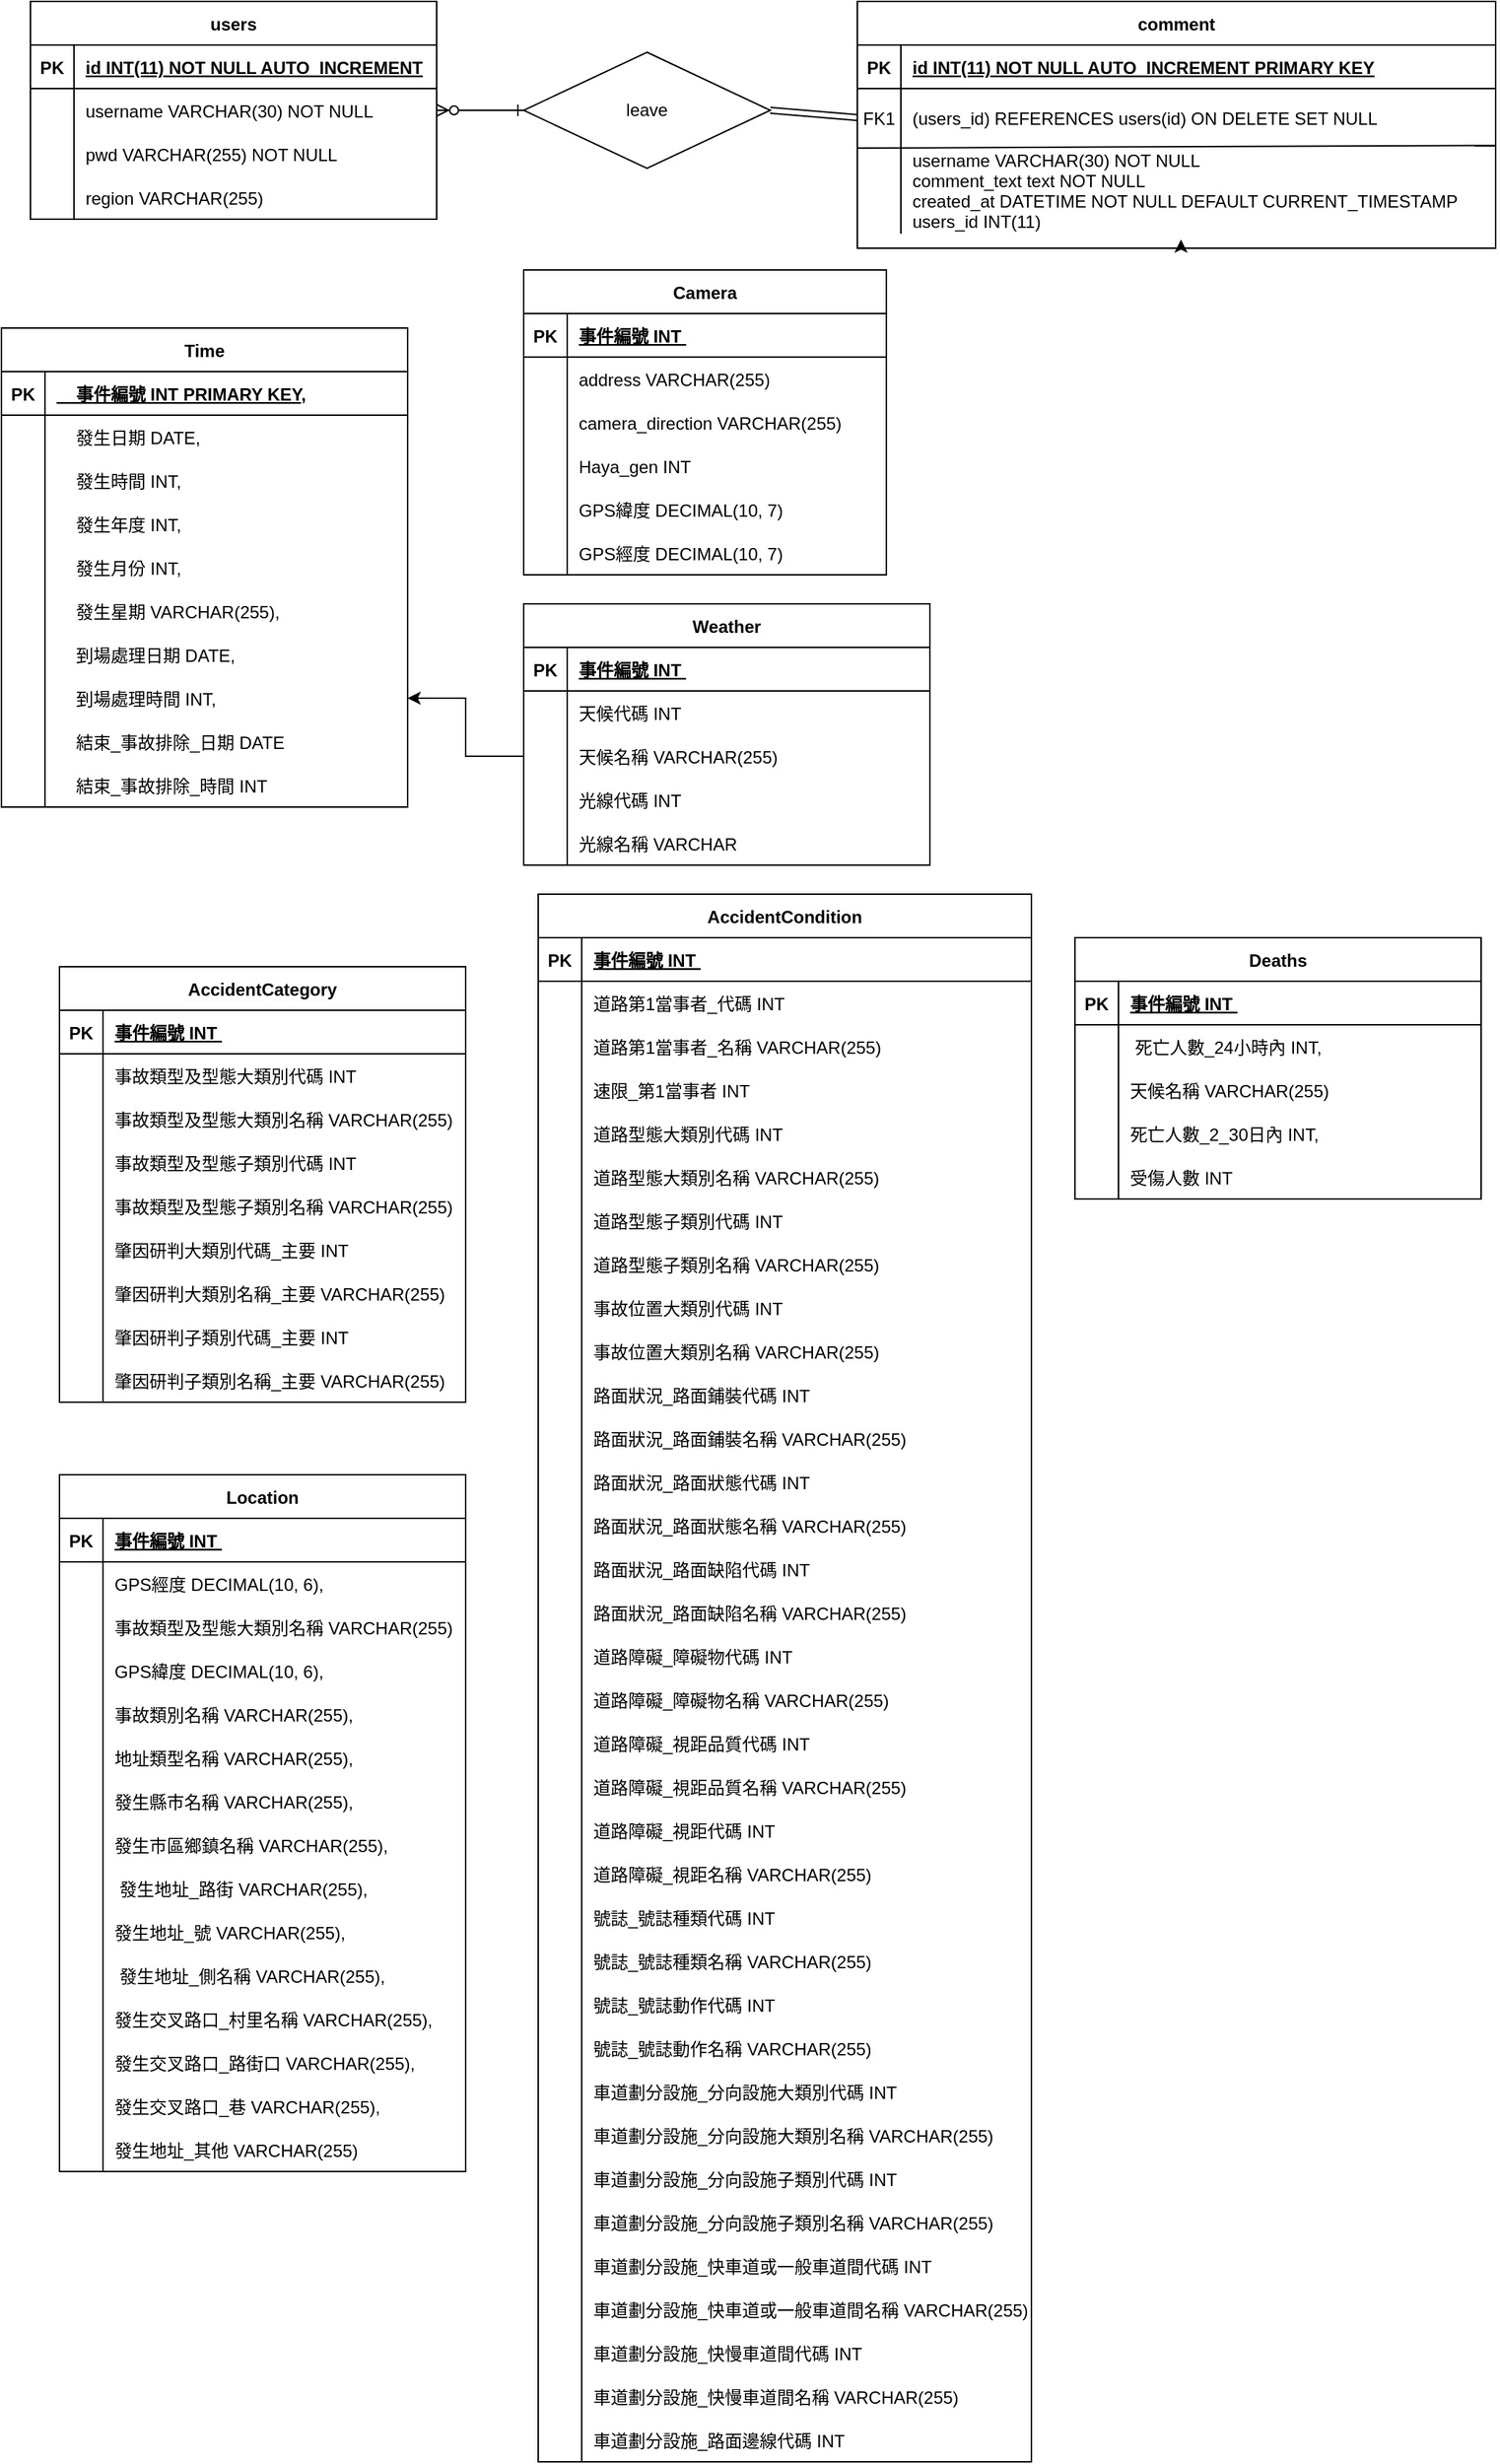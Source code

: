 <mxfile version="22.1.18" type="github">
  <diagram id="R2lEEEUBdFMjLlhIrx00" name="Page-1">
    <mxGraphModel dx="1650" dy="711" grid="1" gridSize="10" guides="1" tooltips="1" connect="1" arrows="1" fold="1" page="1" pageScale="1" pageWidth="850" pageHeight="1100" math="0" shadow="0" extFonts="Permanent Marker^https://fonts.googleapis.com/css?family=Permanent+Marker">
      <root>
        <mxCell id="0" />
        <mxCell id="1" parent="0" />
        <mxCell id="C-vyLk0tnHw3VtMMgP7b-1" value="" style="edgeStyle=entityRelationEdgeStyle;endArrow=ERzeroToMany;startArrow=ERone;endFill=1;startFill=0;entryX=1;entryY=0.5;entryDx=0;entryDy=0;exitX=0;exitY=0.5;exitDx=0;exitDy=0;" parent="1" source="LIJQhPg9dv-LbKaYy-0f-2" target="C-vyLk0tnHw3VtMMgP7b-27" edge="1">
          <mxGeometry width="100" height="100" relative="1" as="geometry">
            <mxPoint x="420" y="220" as="sourcePoint" />
            <mxPoint x="440" y="220" as="targetPoint" />
            <Array as="points">
              <mxPoint x="340" y="190" />
              <mxPoint x="380" y="165" />
            </Array>
          </mxGeometry>
        </mxCell>
        <mxCell id="C-vyLk0tnHw3VtMMgP7b-2" value="comment" style="shape=table;startSize=30;container=1;collapsible=1;childLayout=tableLayout;fixedRows=1;rowLines=0;fontStyle=1;align=center;resizeLast=1;" parent="1" vertex="1">
          <mxGeometry x="610" y="105" width="440" height="170" as="geometry" />
        </mxCell>
        <mxCell id="C-vyLk0tnHw3VtMMgP7b-3" value="" style="shape=partialRectangle;collapsible=0;dropTarget=0;pointerEvents=0;fillColor=none;points=[[0,0.5],[1,0.5]];portConstraint=eastwest;top=0;left=0;right=0;bottom=1;" parent="C-vyLk0tnHw3VtMMgP7b-2" vertex="1">
          <mxGeometry y="30" width="440" height="30" as="geometry" />
        </mxCell>
        <mxCell id="C-vyLk0tnHw3VtMMgP7b-4" value="PK" style="shape=partialRectangle;overflow=hidden;connectable=0;fillColor=none;top=0;left=0;bottom=0;right=0;fontStyle=1;" parent="C-vyLk0tnHw3VtMMgP7b-3" vertex="1">
          <mxGeometry width="30" height="30" as="geometry">
            <mxRectangle width="30" height="30" as="alternateBounds" />
          </mxGeometry>
        </mxCell>
        <mxCell id="C-vyLk0tnHw3VtMMgP7b-5" value="id INT(11) NOT NULL AUTO_INCREMENT PRIMARY KEY " style="shape=partialRectangle;overflow=hidden;connectable=0;fillColor=none;top=0;left=0;bottom=0;right=0;align=left;spacingLeft=6;fontStyle=5;" parent="C-vyLk0tnHw3VtMMgP7b-3" vertex="1">
          <mxGeometry x="30" width="410" height="30" as="geometry">
            <mxRectangle width="410" height="30" as="alternateBounds" />
          </mxGeometry>
        </mxCell>
        <mxCell id="C-vyLk0tnHw3VtMMgP7b-6" value="" style="shape=partialRectangle;collapsible=0;dropTarget=0;pointerEvents=0;fillColor=none;points=[[0,0.5],[1,0.5]];portConstraint=eastwest;top=0;left=0;right=0;bottom=0;" parent="C-vyLk0tnHw3VtMMgP7b-2" vertex="1">
          <mxGeometry y="60" width="440" height="40" as="geometry" />
        </mxCell>
        <mxCell id="C-vyLk0tnHw3VtMMgP7b-7" value="FK1" style="shape=partialRectangle;overflow=hidden;connectable=0;fillColor=none;top=0;left=0;bottom=0;right=0;" parent="C-vyLk0tnHw3VtMMgP7b-6" vertex="1">
          <mxGeometry width="30" height="40" as="geometry">
            <mxRectangle width="30" height="40" as="alternateBounds" />
          </mxGeometry>
        </mxCell>
        <mxCell id="C-vyLk0tnHw3VtMMgP7b-8" value="(users_id) REFERENCES users(id) ON DELETE SET NULL" style="shape=partialRectangle;overflow=hidden;connectable=0;fillColor=none;top=0;left=0;bottom=0;right=0;align=left;spacingLeft=6;" parent="C-vyLk0tnHw3VtMMgP7b-6" vertex="1">
          <mxGeometry x="30" width="410" height="40" as="geometry">
            <mxRectangle width="410" height="40" as="alternateBounds" />
          </mxGeometry>
        </mxCell>
        <mxCell id="C-vyLk0tnHw3VtMMgP7b-9" value="" style="shape=partialRectangle;collapsible=0;dropTarget=0;pointerEvents=0;fillColor=none;points=[[0,0.5],[1,0.5]];portConstraint=eastwest;top=0;left=0;right=0;bottom=0;" parent="C-vyLk0tnHw3VtMMgP7b-2" vertex="1">
          <mxGeometry y="100" width="440" height="60" as="geometry" />
        </mxCell>
        <mxCell id="C-vyLk0tnHw3VtMMgP7b-10" value="" style="shape=partialRectangle;overflow=hidden;connectable=0;fillColor=none;top=0;left=0;bottom=0;right=0;" parent="C-vyLk0tnHw3VtMMgP7b-9" vertex="1">
          <mxGeometry width="30" height="60" as="geometry">
            <mxRectangle width="30" height="60" as="alternateBounds" />
          </mxGeometry>
        </mxCell>
        <mxCell id="C-vyLk0tnHw3VtMMgP7b-11" value="username VARCHAR(30) NOT NULL&#xa;comment_text text NOT NULL&#xa;created_at DATETIME NOT NULL DEFAULT CURRENT_TIMESTAMP&#xa;users_id INT(11)" style="shape=partialRectangle;overflow=hidden;connectable=0;fillColor=none;top=0;left=0;bottom=0;right=0;align=left;spacingLeft=6;" parent="C-vyLk0tnHw3VtMMgP7b-9" vertex="1">
          <mxGeometry x="30" width="410" height="60" as="geometry">
            <mxRectangle width="410" height="60" as="alternateBounds" />
          </mxGeometry>
        </mxCell>
        <mxCell id="LIJQhPg9dv-LbKaYy-0f-8" value="" style="endArrow=none;html=1;rounded=0;exitX=-0.001;exitY=1.025;exitDx=0;exitDy=0;exitPerimeter=0;entryX=1.001;entryY=-0.013;entryDx=0;entryDy=0;entryPerimeter=0;" edge="1" parent="C-vyLk0tnHw3VtMMgP7b-2" source="C-vyLk0tnHw3VtMMgP7b-6" target="C-vyLk0tnHw3VtMMgP7b-9">
          <mxGeometry width="50" height="50" relative="1" as="geometry">
            <mxPoint x="140" y="200" as="sourcePoint" />
            <mxPoint x="30" y="100" as="targetPoint" />
          </mxGeometry>
        </mxCell>
        <mxCell id="rkQmJwF6izKqziJ-mB82-10" style="edgeStyle=orthogonalEdgeStyle;rounded=0;orthogonalLoop=1;jettySize=auto;html=1;exitX=0.5;exitY=1;exitDx=0;exitDy=0;entryX=0.507;entryY=1.067;entryDx=0;entryDy=0;entryPerimeter=0;" edge="1" parent="C-vyLk0tnHw3VtMMgP7b-2" source="C-vyLk0tnHw3VtMMgP7b-2" target="C-vyLk0tnHw3VtMMgP7b-9">
          <mxGeometry relative="1" as="geometry" />
        </mxCell>
        <mxCell id="C-vyLk0tnHw3VtMMgP7b-13" value="Camera" style="shape=table;startSize=30;container=1;collapsible=1;childLayout=tableLayout;fixedRows=1;rowLines=0;fontStyle=1;align=center;resizeLast=1;" parent="1" vertex="1">
          <mxGeometry x="380" y="290" width="250" height="210" as="geometry" />
        </mxCell>
        <mxCell id="C-vyLk0tnHw3VtMMgP7b-14" value="" style="shape=partialRectangle;collapsible=0;dropTarget=0;pointerEvents=0;fillColor=none;points=[[0,0.5],[1,0.5]];portConstraint=eastwest;top=0;left=0;right=0;bottom=1;" parent="C-vyLk0tnHw3VtMMgP7b-13" vertex="1">
          <mxGeometry y="30" width="250" height="30" as="geometry" />
        </mxCell>
        <mxCell id="C-vyLk0tnHw3VtMMgP7b-15" value="PK" style="shape=partialRectangle;overflow=hidden;connectable=0;fillColor=none;top=0;left=0;bottom=0;right=0;fontStyle=1;" parent="C-vyLk0tnHw3VtMMgP7b-14" vertex="1">
          <mxGeometry width="30" height="30" as="geometry">
            <mxRectangle width="30" height="30" as="alternateBounds" />
          </mxGeometry>
        </mxCell>
        <mxCell id="C-vyLk0tnHw3VtMMgP7b-16" value="事件編號 INT " style="shape=partialRectangle;overflow=hidden;connectable=0;fillColor=none;top=0;left=0;bottom=0;right=0;align=left;spacingLeft=6;fontStyle=5;" parent="C-vyLk0tnHw3VtMMgP7b-14" vertex="1">
          <mxGeometry x="30" width="220" height="30" as="geometry">
            <mxRectangle width="220" height="30" as="alternateBounds" />
          </mxGeometry>
        </mxCell>
        <mxCell id="C-vyLk0tnHw3VtMMgP7b-17" value="" style="shape=partialRectangle;collapsible=0;dropTarget=0;pointerEvents=0;fillColor=none;points=[[0,0.5],[1,0.5]];portConstraint=eastwest;top=0;left=0;right=0;bottom=0;" parent="C-vyLk0tnHw3VtMMgP7b-13" vertex="1">
          <mxGeometry y="60" width="250" height="30" as="geometry" />
        </mxCell>
        <mxCell id="C-vyLk0tnHw3VtMMgP7b-18" value="" style="shape=partialRectangle;overflow=hidden;connectable=0;fillColor=none;top=0;left=0;bottom=0;right=0;" parent="C-vyLk0tnHw3VtMMgP7b-17" vertex="1">
          <mxGeometry width="30" height="30" as="geometry">
            <mxRectangle width="30" height="30" as="alternateBounds" />
          </mxGeometry>
        </mxCell>
        <mxCell id="C-vyLk0tnHw3VtMMgP7b-19" value="address VARCHAR(255)" style="shape=partialRectangle;overflow=hidden;connectable=0;fillColor=none;top=0;left=0;bottom=0;right=0;align=left;spacingLeft=6;" parent="C-vyLk0tnHw3VtMMgP7b-17" vertex="1">
          <mxGeometry x="30" width="220" height="30" as="geometry">
            <mxRectangle width="220" height="30" as="alternateBounds" />
          </mxGeometry>
        </mxCell>
        <mxCell id="C-vyLk0tnHw3VtMMgP7b-20" value="" style="shape=partialRectangle;collapsible=0;dropTarget=0;pointerEvents=0;fillColor=none;points=[[0,0.5],[1,0.5]];portConstraint=eastwest;top=0;left=0;right=0;bottom=0;" parent="C-vyLk0tnHw3VtMMgP7b-13" vertex="1">
          <mxGeometry y="90" width="250" height="30" as="geometry" />
        </mxCell>
        <mxCell id="C-vyLk0tnHw3VtMMgP7b-21" value="" style="shape=partialRectangle;overflow=hidden;connectable=0;fillColor=none;top=0;left=0;bottom=0;right=0;" parent="C-vyLk0tnHw3VtMMgP7b-20" vertex="1">
          <mxGeometry width="30" height="30" as="geometry">
            <mxRectangle width="30" height="30" as="alternateBounds" />
          </mxGeometry>
        </mxCell>
        <mxCell id="C-vyLk0tnHw3VtMMgP7b-22" value="camera_direction VARCHAR(255)" style="shape=partialRectangle;overflow=hidden;connectable=0;fillColor=none;top=0;left=0;bottom=0;right=0;align=left;spacingLeft=6;" parent="C-vyLk0tnHw3VtMMgP7b-20" vertex="1">
          <mxGeometry x="30" width="220" height="30" as="geometry">
            <mxRectangle width="220" height="30" as="alternateBounds" />
          </mxGeometry>
        </mxCell>
        <mxCell id="rkQmJwF6izKqziJ-mB82-1" style="shape=partialRectangle;collapsible=0;dropTarget=0;pointerEvents=0;fillColor=none;points=[[0,0.5],[1,0.5]];portConstraint=eastwest;top=0;left=0;right=0;bottom=0;" vertex="1" parent="C-vyLk0tnHw3VtMMgP7b-13">
          <mxGeometry y="120" width="250" height="30" as="geometry" />
        </mxCell>
        <mxCell id="rkQmJwF6izKqziJ-mB82-2" style="shape=partialRectangle;overflow=hidden;connectable=0;fillColor=none;top=0;left=0;bottom=0;right=0;" vertex="1" parent="rkQmJwF6izKqziJ-mB82-1">
          <mxGeometry width="30" height="30" as="geometry">
            <mxRectangle width="30" height="30" as="alternateBounds" />
          </mxGeometry>
        </mxCell>
        <mxCell id="rkQmJwF6izKqziJ-mB82-3" value="Haya_gen INT" style="shape=partialRectangle;overflow=hidden;connectable=0;fillColor=none;top=0;left=0;bottom=0;right=0;align=left;spacingLeft=6;" vertex="1" parent="rkQmJwF6izKqziJ-mB82-1">
          <mxGeometry x="30" width="220" height="30" as="geometry">
            <mxRectangle width="220" height="30" as="alternateBounds" />
          </mxGeometry>
        </mxCell>
        <mxCell id="rkQmJwF6izKqziJ-mB82-4" style="shape=partialRectangle;collapsible=0;dropTarget=0;pointerEvents=0;fillColor=none;points=[[0,0.5],[1,0.5]];portConstraint=eastwest;top=0;left=0;right=0;bottom=0;" vertex="1" parent="C-vyLk0tnHw3VtMMgP7b-13">
          <mxGeometry y="150" width="250" height="30" as="geometry" />
        </mxCell>
        <mxCell id="rkQmJwF6izKqziJ-mB82-5" style="shape=partialRectangle;overflow=hidden;connectable=0;fillColor=none;top=0;left=0;bottom=0;right=0;" vertex="1" parent="rkQmJwF6izKqziJ-mB82-4">
          <mxGeometry width="30" height="30" as="geometry">
            <mxRectangle width="30" height="30" as="alternateBounds" />
          </mxGeometry>
        </mxCell>
        <mxCell id="rkQmJwF6izKqziJ-mB82-6" value="GPS緯度 DECIMAL(10, 7)" style="shape=partialRectangle;overflow=hidden;connectable=0;fillColor=none;top=0;left=0;bottom=0;right=0;align=left;spacingLeft=6;" vertex="1" parent="rkQmJwF6izKqziJ-mB82-4">
          <mxGeometry x="30" width="220" height="30" as="geometry">
            <mxRectangle width="220" height="30" as="alternateBounds" />
          </mxGeometry>
        </mxCell>
        <mxCell id="rkQmJwF6izKqziJ-mB82-7" style="shape=partialRectangle;collapsible=0;dropTarget=0;pointerEvents=0;fillColor=none;points=[[0,0.5],[1,0.5]];portConstraint=eastwest;top=0;left=0;right=0;bottom=0;" vertex="1" parent="C-vyLk0tnHw3VtMMgP7b-13">
          <mxGeometry y="180" width="250" height="30" as="geometry" />
        </mxCell>
        <mxCell id="rkQmJwF6izKqziJ-mB82-8" style="shape=partialRectangle;overflow=hidden;connectable=0;fillColor=none;top=0;left=0;bottom=0;right=0;" vertex="1" parent="rkQmJwF6izKqziJ-mB82-7">
          <mxGeometry width="30" height="30" as="geometry">
            <mxRectangle width="30" height="30" as="alternateBounds" />
          </mxGeometry>
        </mxCell>
        <mxCell id="rkQmJwF6izKqziJ-mB82-9" value="GPS經度 DECIMAL(10, 7)" style="shape=partialRectangle;overflow=hidden;connectable=0;fillColor=none;top=0;left=0;bottom=0;right=0;align=left;spacingLeft=6;" vertex="1" parent="rkQmJwF6izKqziJ-mB82-7">
          <mxGeometry x="30" width="220" height="30" as="geometry">
            <mxRectangle width="220" height="30" as="alternateBounds" />
          </mxGeometry>
        </mxCell>
        <mxCell id="C-vyLk0tnHw3VtMMgP7b-23" value="users" style="shape=table;startSize=30;container=1;collapsible=1;childLayout=tableLayout;fixedRows=1;rowLines=0;fontStyle=1;align=center;resizeLast=1;" parent="1" vertex="1">
          <mxGeometry x="40" y="105" width="280" height="150" as="geometry" />
        </mxCell>
        <mxCell id="C-vyLk0tnHw3VtMMgP7b-24" value="" style="shape=partialRectangle;collapsible=0;dropTarget=0;pointerEvents=0;fillColor=none;points=[[0,0.5],[1,0.5]];portConstraint=eastwest;top=0;left=0;right=0;bottom=1;" parent="C-vyLk0tnHw3VtMMgP7b-23" vertex="1">
          <mxGeometry y="30" width="280" height="30" as="geometry" />
        </mxCell>
        <mxCell id="C-vyLk0tnHw3VtMMgP7b-25" value="PK" style="shape=partialRectangle;overflow=hidden;connectable=0;fillColor=none;top=0;left=0;bottom=0;right=0;fontStyle=1;" parent="C-vyLk0tnHw3VtMMgP7b-24" vertex="1">
          <mxGeometry width="30" height="30" as="geometry">
            <mxRectangle width="30" height="30" as="alternateBounds" />
          </mxGeometry>
        </mxCell>
        <mxCell id="C-vyLk0tnHw3VtMMgP7b-26" value="id INT(11) NOT NULL AUTO_INCREMENT" style="shape=partialRectangle;overflow=hidden;connectable=0;fillColor=none;top=0;left=0;bottom=0;right=0;align=left;spacingLeft=6;fontStyle=5;" parent="C-vyLk0tnHw3VtMMgP7b-24" vertex="1">
          <mxGeometry x="30" width="250" height="30" as="geometry">
            <mxRectangle width="250" height="30" as="alternateBounds" />
          </mxGeometry>
        </mxCell>
        <mxCell id="C-vyLk0tnHw3VtMMgP7b-27" value="" style="shape=partialRectangle;collapsible=0;dropTarget=0;pointerEvents=0;fillColor=none;points=[[0,0.5],[1,0.5]];portConstraint=eastwest;top=0;left=0;right=0;bottom=0;" parent="C-vyLk0tnHw3VtMMgP7b-23" vertex="1">
          <mxGeometry y="60" width="280" height="30" as="geometry" />
        </mxCell>
        <mxCell id="C-vyLk0tnHw3VtMMgP7b-28" value="" style="shape=partialRectangle;overflow=hidden;connectable=0;fillColor=none;top=0;left=0;bottom=0;right=0;" parent="C-vyLk0tnHw3VtMMgP7b-27" vertex="1">
          <mxGeometry width="30" height="30" as="geometry">
            <mxRectangle width="30" height="30" as="alternateBounds" />
          </mxGeometry>
        </mxCell>
        <mxCell id="C-vyLk0tnHw3VtMMgP7b-29" value="username VARCHAR(30) NOT NULL" style="shape=partialRectangle;overflow=hidden;connectable=0;fillColor=none;top=0;left=0;bottom=0;right=0;align=left;spacingLeft=6;" parent="C-vyLk0tnHw3VtMMgP7b-27" vertex="1">
          <mxGeometry x="30" width="250" height="30" as="geometry">
            <mxRectangle width="250" height="30" as="alternateBounds" />
          </mxGeometry>
        </mxCell>
        <mxCell id="2aTuFvHh5g6F9A9i1u1c-1" style="shape=partialRectangle;collapsible=0;dropTarget=0;pointerEvents=0;fillColor=none;points=[[0,0.5],[1,0.5]];portConstraint=eastwest;top=0;left=0;right=0;bottom=0;" vertex="1" parent="C-vyLk0tnHw3VtMMgP7b-23">
          <mxGeometry y="90" width="280" height="30" as="geometry" />
        </mxCell>
        <mxCell id="2aTuFvHh5g6F9A9i1u1c-2" style="shape=partialRectangle;overflow=hidden;connectable=0;fillColor=none;top=0;left=0;bottom=0;right=0;" vertex="1" parent="2aTuFvHh5g6F9A9i1u1c-1">
          <mxGeometry width="30" height="30" as="geometry">
            <mxRectangle width="30" height="30" as="alternateBounds" />
          </mxGeometry>
        </mxCell>
        <mxCell id="2aTuFvHh5g6F9A9i1u1c-3" value="pwd VARCHAR(255) NOT NULL" style="shape=partialRectangle;overflow=hidden;connectable=0;fillColor=none;top=0;left=0;bottom=0;right=0;align=left;spacingLeft=6;" vertex="1" parent="2aTuFvHh5g6F9A9i1u1c-1">
          <mxGeometry x="30" width="250" height="30" as="geometry">
            <mxRectangle width="250" height="30" as="alternateBounds" />
          </mxGeometry>
        </mxCell>
        <mxCell id="2aTuFvHh5g6F9A9i1u1c-4" style="shape=partialRectangle;collapsible=0;dropTarget=0;pointerEvents=0;fillColor=none;points=[[0,0.5],[1,0.5]];portConstraint=eastwest;top=0;left=0;right=0;bottom=0;" vertex="1" parent="C-vyLk0tnHw3VtMMgP7b-23">
          <mxGeometry y="120" width="280" height="30" as="geometry" />
        </mxCell>
        <mxCell id="2aTuFvHh5g6F9A9i1u1c-5" style="shape=partialRectangle;overflow=hidden;connectable=0;fillColor=none;top=0;left=0;bottom=0;right=0;" vertex="1" parent="2aTuFvHh5g6F9A9i1u1c-4">
          <mxGeometry width="30" height="30" as="geometry">
            <mxRectangle width="30" height="30" as="alternateBounds" />
          </mxGeometry>
        </mxCell>
        <mxCell id="2aTuFvHh5g6F9A9i1u1c-6" value="region VARCHAR(255)" style="shape=partialRectangle;overflow=hidden;connectable=0;fillColor=none;top=0;left=0;bottom=0;right=0;align=left;spacingLeft=6;" vertex="1" parent="2aTuFvHh5g6F9A9i1u1c-4">
          <mxGeometry x="30" width="250" height="30" as="geometry">
            <mxRectangle width="250" height="30" as="alternateBounds" />
          </mxGeometry>
        </mxCell>
        <mxCell id="qd4pbMHuunySZTL51Mc_-2" value="Time" style="shape=table;startSize=30;container=1;collapsible=1;childLayout=tableLayout;fixedRows=1;rowLines=0;fontStyle=1;align=center;resizeLast=1;" vertex="1" parent="1">
          <mxGeometry x="20" y="330" width="280" height="330" as="geometry" />
        </mxCell>
        <mxCell id="qd4pbMHuunySZTL51Mc_-3" value="" style="shape=partialRectangle;collapsible=0;dropTarget=0;pointerEvents=0;fillColor=none;points=[[0,0.5],[1,0.5]];portConstraint=eastwest;top=0;left=0;right=0;bottom=1;" vertex="1" parent="qd4pbMHuunySZTL51Mc_-2">
          <mxGeometry y="30" width="280" height="30" as="geometry" />
        </mxCell>
        <mxCell id="qd4pbMHuunySZTL51Mc_-4" value="PK" style="shape=partialRectangle;overflow=hidden;connectable=0;fillColor=none;top=0;left=0;bottom=0;right=0;fontStyle=1;" vertex="1" parent="qd4pbMHuunySZTL51Mc_-3">
          <mxGeometry width="30" height="30" as="geometry">
            <mxRectangle width="30" height="30" as="alternateBounds" />
          </mxGeometry>
        </mxCell>
        <mxCell id="qd4pbMHuunySZTL51Mc_-5" value="    事件編號 INT PRIMARY KEY," style="shape=partialRectangle;overflow=hidden;connectable=0;fillColor=none;top=0;left=0;bottom=0;right=0;align=left;spacingLeft=6;fontStyle=5;" vertex="1" parent="qd4pbMHuunySZTL51Mc_-3">
          <mxGeometry x="30" width="250" height="30" as="geometry">
            <mxRectangle width="250" height="30" as="alternateBounds" />
          </mxGeometry>
        </mxCell>
        <mxCell id="qd4pbMHuunySZTL51Mc_-9" style="shape=partialRectangle;collapsible=0;dropTarget=0;pointerEvents=0;fillColor=none;points=[[0,0.5],[1,0.5]];portConstraint=eastwest;top=0;left=0;right=0;bottom=0;" vertex="1" parent="qd4pbMHuunySZTL51Mc_-2">
          <mxGeometry y="60" width="280" height="30" as="geometry" />
        </mxCell>
        <mxCell id="qd4pbMHuunySZTL51Mc_-10" style="shape=partialRectangle;overflow=hidden;connectable=0;fillColor=none;top=0;left=0;bottom=0;right=0;" vertex="1" parent="qd4pbMHuunySZTL51Mc_-9">
          <mxGeometry width="30" height="30" as="geometry">
            <mxRectangle width="30" height="30" as="alternateBounds" />
          </mxGeometry>
        </mxCell>
        <mxCell id="qd4pbMHuunySZTL51Mc_-11" value="    發生日期 DATE," style="shape=partialRectangle;overflow=hidden;connectable=0;fillColor=none;top=0;left=0;bottom=0;right=0;align=left;spacingLeft=6;" vertex="1" parent="qd4pbMHuunySZTL51Mc_-9">
          <mxGeometry x="30" width="250" height="30" as="geometry">
            <mxRectangle width="250" height="30" as="alternateBounds" />
          </mxGeometry>
        </mxCell>
        <mxCell id="qd4pbMHuunySZTL51Mc_-12" style="shape=partialRectangle;collapsible=0;dropTarget=0;pointerEvents=0;fillColor=none;points=[[0,0.5],[1,0.5]];portConstraint=eastwest;top=0;left=0;right=0;bottom=0;" vertex="1" parent="qd4pbMHuunySZTL51Mc_-2">
          <mxGeometry y="90" width="280" height="30" as="geometry" />
        </mxCell>
        <mxCell id="qd4pbMHuunySZTL51Mc_-13" style="shape=partialRectangle;overflow=hidden;connectable=0;fillColor=none;top=0;left=0;bottom=0;right=0;" vertex="1" parent="qd4pbMHuunySZTL51Mc_-12">
          <mxGeometry width="30" height="30" as="geometry">
            <mxRectangle width="30" height="30" as="alternateBounds" />
          </mxGeometry>
        </mxCell>
        <mxCell id="qd4pbMHuunySZTL51Mc_-14" value="    發生時間 INT," style="shape=partialRectangle;overflow=hidden;connectable=0;fillColor=none;top=0;left=0;bottom=0;right=0;align=left;spacingLeft=6;" vertex="1" parent="qd4pbMHuunySZTL51Mc_-12">
          <mxGeometry x="30" width="250" height="30" as="geometry">
            <mxRectangle width="250" height="30" as="alternateBounds" />
          </mxGeometry>
        </mxCell>
        <mxCell id="xY_G_yWk9gdX9_oH5Ukx-1" style="shape=partialRectangle;collapsible=0;dropTarget=0;pointerEvents=0;fillColor=none;points=[[0,0.5],[1,0.5]];portConstraint=eastwest;top=0;left=0;right=0;bottom=0;" vertex="1" parent="qd4pbMHuunySZTL51Mc_-2">
          <mxGeometry y="120" width="280" height="30" as="geometry" />
        </mxCell>
        <mxCell id="xY_G_yWk9gdX9_oH5Ukx-2" style="shape=partialRectangle;overflow=hidden;connectable=0;fillColor=none;top=0;left=0;bottom=0;right=0;" vertex="1" parent="xY_G_yWk9gdX9_oH5Ukx-1">
          <mxGeometry width="30" height="30" as="geometry">
            <mxRectangle width="30" height="30" as="alternateBounds" />
          </mxGeometry>
        </mxCell>
        <mxCell id="xY_G_yWk9gdX9_oH5Ukx-3" value="    發生年度 INT," style="shape=partialRectangle;overflow=hidden;connectable=0;fillColor=none;top=0;left=0;bottom=0;right=0;align=left;spacingLeft=6;" vertex="1" parent="xY_G_yWk9gdX9_oH5Ukx-1">
          <mxGeometry x="30" width="250" height="30" as="geometry">
            <mxRectangle width="250" height="30" as="alternateBounds" />
          </mxGeometry>
        </mxCell>
        <mxCell id="xY_G_yWk9gdX9_oH5Ukx-4" style="shape=partialRectangle;collapsible=0;dropTarget=0;pointerEvents=0;fillColor=none;points=[[0,0.5],[1,0.5]];portConstraint=eastwest;top=0;left=0;right=0;bottom=0;" vertex="1" parent="qd4pbMHuunySZTL51Mc_-2">
          <mxGeometry y="150" width="280" height="30" as="geometry" />
        </mxCell>
        <mxCell id="xY_G_yWk9gdX9_oH5Ukx-5" style="shape=partialRectangle;overflow=hidden;connectable=0;fillColor=none;top=0;left=0;bottom=0;right=0;" vertex="1" parent="xY_G_yWk9gdX9_oH5Ukx-4">
          <mxGeometry width="30" height="30" as="geometry">
            <mxRectangle width="30" height="30" as="alternateBounds" />
          </mxGeometry>
        </mxCell>
        <mxCell id="xY_G_yWk9gdX9_oH5Ukx-6" value="    發生月份 INT," style="shape=partialRectangle;overflow=hidden;connectable=0;fillColor=none;top=0;left=0;bottom=0;right=0;align=left;spacingLeft=6;" vertex="1" parent="xY_G_yWk9gdX9_oH5Ukx-4">
          <mxGeometry x="30" width="250" height="30" as="geometry">
            <mxRectangle width="250" height="30" as="alternateBounds" />
          </mxGeometry>
        </mxCell>
        <mxCell id="xY_G_yWk9gdX9_oH5Ukx-13" style="shape=partialRectangle;collapsible=0;dropTarget=0;pointerEvents=0;fillColor=none;points=[[0,0.5],[1,0.5]];portConstraint=eastwest;top=0;left=0;right=0;bottom=0;" vertex="1" parent="qd4pbMHuunySZTL51Mc_-2">
          <mxGeometry y="180" width="280" height="30" as="geometry" />
        </mxCell>
        <mxCell id="xY_G_yWk9gdX9_oH5Ukx-14" style="shape=partialRectangle;overflow=hidden;connectable=0;fillColor=none;top=0;left=0;bottom=0;right=0;" vertex="1" parent="xY_G_yWk9gdX9_oH5Ukx-13">
          <mxGeometry width="30" height="30" as="geometry">
            <mxRectangle width="30" height="30" as="alternateBounds" />
          </mxGeometry>
        </mxCell>
        <mxCell id="xY_G_yWk9gdX9_oH5Ukx-15" value="    發生星期 VARCHAR(255)," style="shape=partialRectangle;overflow=hidden;connectable=0;fillColor=none;top=0;left=0;bottom=0;right=0;align=left;spacingLeft=6;" vertex="1" parent="xY_G_yWk9gdX9_oH5Ukx-13">
          <mxGeometry x="30" width="250" height="30" as="geometry">
            <mxRectangle width="250" height="30" as="alternateBounds" />
          </mxGeometry>
        </mxCell>
        <mxCell id="xY_G_yWk9gdX9_oH5Ukx-10" style="shape=partialRectangle;collapsible=0;dropTarget=0;pointerEvents=0;fillColor=none;points=[[0,0.5],[1,0.5]];portConstraint=eastwest;top=0;left=0;right=0;bottom=0;" vertex="1" parent="qd4pbMHuunySZTL51Mc_-2">
          <mxGeometry y="210" width="280" height="30" as="geometry" />
        </mxCell>
        <mxCell id="xY_G_yWk9gdX9_oH5Ukx-11" style="shape=partialRectangle;overflow=hidden;connectable=0;fillColor=none;top=0;left=0;bottom=0;right=0;" vertex="1" parent="xY_G_yWk9gdX9_oH5Ukx-10">
          <mxGeometry width="30" height="30" as="geometry">
            <mxRectangle width="30" height="30" as="alternateBounds" />
          </mxGeometry>
        </mxCell>
        <mxCell id="xY_G_yWk9gdX9_oH5Ukx-12" value="    到場處理日期 DATE," style="shape=partialRectangle;overflow=hidden;connectable=0;fillColor=none;top=0;left=0;bottom=0;right=0;align=left;spacingLeft=6;" vertex="1" parent="xY_G_yWk9gdX9_oH5Ukx-10">
          <mxGeometry x="30" width="250" height="30" as="geometry">
            <mxRectangle width="250" height="30" as="alternateBounds" />
          </mxGeometry>
        </mxCell>
        <mxCell id="xY_G_yWk9gdX9_oH5Ukx-7" style="shape=partialRectangle;collapsible=0;dropTarget=0;pointerEvents=0;fillColor=none;points=[[0,0.5],[1,0.5]];portConstraint=eastwest;top=0;left=0;right=0;bottom=0;" vertex="1" parent="qd4pbMHuunySZTL51Mc_-2">
          <mxGeometry y="240" width="280" height="30" as="geometry" />
        </mxCell>
        <mxCell id="xY_G_yWk9gdX9_oH5Ukx-8" style="shape=partialRectangle;overflow=hidden;connectable=0;fillColor=none;top=0;left=0;bottom=0;right=0;" vertex="1" parent="xY_G_yWk9gdX9_oH5Ukx-7">
          <mxGeometry width="30" height="30" as="geometry">
            <mxRectangle width="30" height="30" as="alternateBounds" />
          </mxGeometry>
        </mxCell>
        <mxCell id="xY_G_yWk9gdX9_oH5Ukx-9" value="    到場處理時間 INT," style="shape=partialRectangle;overflow=hidden;connectable=0;fillColor=none;top=0;left=0;bottom=0;right=0;align=left;spacingLeft=6;" vertex="1" parent="xY_G_yWk9gdX9_oH5Ukx-7">
          <mxGeometry x="30" width="250" height="30" as="geometry">
            <mxRectangle width="250" height="30" as="alternateBounds" />
          </mxGeometry>
        </mxCell>
        <mxCell id="xY_G_yWk9gdX9_oH5Ukx-17" style="shape=partialRectangle;collapsible=0;dropTarget=0;pointerEvents=0;fillColor=none;points=[[0,0.5],[1,0.5]];portConstraint=eastwest;top=0;left=0;right=0;bottom=0;" vertex="1" parent="qd4pbMHuunySZTL51Mc_-2">
          <mxGeometry y="270" width="280" height="30" as="geometry" />
        </mxCell>
        <mxCell id="xY_G_yWk9gdX9_oH5Ukx-18" style="shape=partialRectangle;overflow=hidden;connectable=0;fillColor=none;top=0;left=0;bottom=0;right=0;" vertex="1" parent="xY_G_yWk9gdX9_oH5Ukx-17">
          <mxGeometry width="30" height="30" as="geometry">
            <mxRectangle width="30" height="30" as="alternateBounds" />
          </mxGeometry>
        </mxCell>
        <mxCell id="xY_G_yWk9gdX9_oH5Ukx-19" value="    結束_事故排除_日期 DATE" style="shape=partialRectangle;overflow=hidden;connectable=0;fillColor=none;top=0;left=0;bottom=0;right=0;align=left;spacingLeft=6;" vertex="1" parent="xY_G_yWk9gdX9_oH5Ukx-17">
          <mxGeometry x="30" width="250" height="30" as="geometry">
            <mxRectangle width="250" height="30" as="alternateBounds" />
          </mxGeometry>
        </mxCell>
        <mxCell id="xY_G_yWk9gdX9_oH5Ukx-20" style="shape=partialRectangle;collapsible=0;dropTarget=0;pointerEvents=0;fillColor=none;points=[[0,0.5],[1,0.5]];portConstraint=eastwest;top=0;left=0;right=0;bottom=0;" vertex="1" parent="qd4pbMHuunySZTL51Mc_-2">
          <mxGeometry y="300" width="280" height="30" as="geometry" />
        </mxCell>
        <mxCell id="xY_G_yWk9gdX9_oH5Ukx-21" style="shape=partialRectangle;overflow=hidden;connectable=0;fillColor=none;top=0;left=0;bottom=0;right=0;" vertex="1" parent="xY_G_yWk9gdX9_oH5Ukx-20">
          <mxGeometry width="30" height="30" as="geometry">
            <mxRectangle width="30" height="30" as="alternateBounds" />
          </mxGeometry>
        </mxCell>
        <mxCell id="xY_G_yWk9gdX9_oH5Ukx-22" value="    結束_事故排除_時間 INT" style="shape=partialRectangle;overflow=hidden;connectable=0;fillColor=none;top=0;left=0;bottom=0;right=0;align=left;spacingLeft=6;" vertex="1" parent="xY_G_yWk9gdX9_oH5Ukx-20">
          <mxGeometry x="30" width="250" height="30" as="geometry">
            <mxRectangle width="250" height="30" as="alternateBounds" />
          </mxGeometry>
        </mxCell>
        <mxCell id="LIJQhPg9dv-LbKaYy-0f-2" value="leave" style="rhombus;whiteSpace=wrap;html=1;" vertex="1" parent="1">
          <mxGeometry x="380" y="140" width="170" height="80" as="geometry" />
        </mxCell>
        <mxCell id="kRQ8XPC6xDhNK0pqWrcc-1" value="Weather" style="shape=table;startSize=30;container=1;collapsible=1;childLayout=tableLayout;fixedRows=1;rowLines=0;fontStyle=1;align=center;resizeLast=1;" vertex="1" parent="1">
          <mxGeometry x="380" y="520" width="280" height="180" as="geometry" />
        </mxCell>
        <mxCell id="kRQ8XPC6xDhNK0pqWrcc-2" value="" style="shape=partialRectangle;collapsible=0;dropTarget=0;pointerEvents=0;fillColor=none;points=[[0,0.5],[1,0.5]];portConstraint=eastwest;top=0;left=0;right=0;bottom=1;" vertex="1" parent="kRQ8XPC6xDhNK0pqWrcc-1">
          <mxGeometry y="30" width="280" height="30" as="geometry" />
        </mxCell>
        <mxCell id="kRQ8XPC6xDhNK0pqWrcc-3" value="PK" style="shape=partialRectangle;overflow=hidden;connectable=0;fillColor=none;top=0;left=0;bottom=0;right=0;fontStyle=1;" vertex="1" parent="kRQ8XPC6xDhNK0pqWrcc-2">
          <mxGeometry width="30" height="30" as="geometry">
            <mxRectangle width="30" height="30" as="alternateBounds" />
          </mxGeometry>
        </mxCell>
        <mxCell id="kRQ8XPC6xDhNK0pqWrcc-4" value="事件編號 INT " style="shape=partialRectangle;overflow=hidden;connectable=0;fillColor=none;top=0;left=0;bottom=0;right=0;align=left;spacingLeft=6;fontStyle=5;" vertex="1" parent="kRQ8XPC6xDhNK0pqWrcc-2">
          <mxGeometry x="30" width="250" height="30" as="geometry">
            <mxRectangle width="250" height="30" as="alternateBounds" />
          </mxGeometry>
        </mxCell>
        <mxCell id="kRQ8XPC6xDhNK0pqWrcc-5" value="" style="shape=partialRectangle;collapsible=0;dropTarget=0;pointerEvents=0;fillColor=none;points=[[0,0.5],[1,0.5]];portConstraint=eastwest;top=0;left=0;right=0;bottom=0;" vertex="1" parent="kRQ8XPC6xDhNK0pqWrcc-1">
          <mxGeometry y="60" width="280" height="30" as="geometry" />
        </mxCell>
        <mxCell id="kRQ8XPC6xDhNK0pqWrcc-6" value="" style="shape=partialRectangle;overflow=hidden;connectable=0;fillColor=none;top=0;left=0;bottom=0;right=0;" vertex="1" parent="kRQ8XPC6xDhNK0pqWrcc-5">
          <mxGeometry width="30" height="30" as="geometry">
            <mxRectangle width="30" height="30" as="alternateBounds" />
          </mxGeometry>
        </mxCell>
        <mxCell id="kRQ8XPC6xDhNK0pqWrcc-7" value="天候代碼 INT" style="shape=partialRectangle;overflow=hidden;connectable=0;fillColor=none;top=0;left=0;bottom=0;right=0;align=left;spacingLeft=6;" vertex="1" parent="kRQ8XPC6xDhNK0pqWrcc-5">
          <mxGeometry x="30" width="250" height="30" as="geometry">
            <mxRectangle width="250" height="30" as="alternateBounds" />
          </mxGeometry>
        </mxCell>
        <mxCell id="kRQ8XPC6xDhNK0pqWrcc-8" style="shape=partialRectangle;collapsible=0;dropTarget=0;pointerEvents=0;fillColor=none;points=[[0,0.5],[1,0.5]];portConstraint=eastwest;top=0;left=0;right=0;bottom=0;" vertex="1" parent="kRQ8XPC6xDhNK0pqWrcc-1">
          <mxGeometry y="90" width="280" height="30" as="geometry" />
        </mxCell>
        <mxCell id="kRQ8XPC6xDhNK0pqWrcc-9" style="shape=partialRectangle;overflow=hidden;connectable=0;fillColor=none;top=0;left=0;bottom=0;right=0;" vertex="1" parent="kRQ8XPC6xDhNK0pqWrcc-8">
          <mxGeometry width="30" height="30" as="geometry">
            <mxRectangle width="30" height="30" as="alternateBounds" />
          </mxGeometry>
        </mxCell>
        <mxCell id="kRQ8XPC6xDhNK0pqWrcc-10" value="天候名稱 VARCHAR(255)" style="shape=partialRectangle;overflow=hidden;connectable=0;fillColor=none;top=0;left=0;bottom=0;right=0;align=left;spacingLeft=6;" vertex="1" parent="kRQ8XPC6xDhNK0pqWrcc-8">
          <mxGeometry x="30" width="250" height="30" as="geometry">
            <mxRectangle width="250" height="30" as="alternateBounds" />
          </mxGeometry>
        </mxCell>
        <mxCell id="kRQ8XPC6xDhNK0pqWrcc-11" style="shape=partialRectangle;collapsible=0;dropTarget=0;pointerEvents=0;fillColor=none;points=[[0,0.5],[1,0.5]];portConstraint=eastwest;top=0;left=0;right=0;bottom=0;" vertex="1" parent="kRQ8XPC6xDhNK0pqWrcc-1">
          <mxGeometry y="120" width="280" height="30" as="geometry" />
        </mxCell>
        <mxCell id="kRQ8XPC6xDhNK0pqWrcc-12" style="shape=partialRectangle;overflow=hidden;connectable=0;fillColor=none;top=0;left=0;bottom=0;right=0;" vertex="1" parent="kRQ8XPC6xDhNK0pqWrcc-11">
          <mxGeometry width="30" height="30" as="geometry">
            <mxRectangle width="30" height="30" as="alternateBounds" />
          </mxGeometry>
        </mxCell>
        <mxCell id="kRQ8XPC6xDhNK0pqWrcc-13" value="光線代碼 INT" style="shape=partialRectangle;overflow=hidden;connectable=0;fillColor=none;top=0;left=0;bottom=0;right=0;align=left;spacingLeft=6;" vertex="1" parent="kRQ8XPC6xDhNK0pqWrcc-11">
          <mxGeometry x="30" width="250" height="30" as="geometry">
            <mxRectangle width="250" height="30" as="alternateBounds" />
          </mxGeometry>
        </mxCell>
        <mxCell id="kRQ8XPC6xDhNK0pqWrcc-14" style="shape=partialRectangle;collapsible=0;dropTarget=0;pointerEvents=0;fillColor=none;points=[[0,0.5],[1,0.5]];portConstraint=eastwest;top=0;left=0;right=0;bottom=0;" vertex="1" parent="kRQ8XPC6xDhNK0pqWrcc-1">
          <mxGeometry y="150" width="280" height="30" as="geometry" />
        </mxCell>
        <mxCell id="kRQ8XPC6xDhNK0pqWrcc-15" style="shape=partialRectangle;overflow=hidden;connectable=0;fillColor=none;top=0;left=0;bottom=0;right=0;" vertex="1" parent="kRQ8XPC6xDhNK0pqWrcc-14">
          <mxGeometry width="30" height="30" as="geometry">
            <mxRectangle width="30" height="30" as="alternateBounds" />
          </mxGeometry>
        </mxCell>
        <mxCell id="kRQ8XPC6xDhNK0pqWrcc-16" value="光線名稱 VARCHAR" style="shape=partialRectangle;overflow=hidden;connectable=0;fillColor=none;top=0;left=0;bottom=0;right=0;align=left;spacingLeft=6;" vertex="1" parent="kRQ8XPC6xDhNK0pqWrcc-14">
          <mxGeometry x="30" width="250" height="30" as="geometry">
            <mxRectangle width="250" height="30" as="alternateBounds" />
          </mxGeometry>
        </mxCell>
        <mxCell id="rkQmJwF6izKqziJ-mB82-11" value="AccidentCondition" style="shape=table;startSize=30;container=1;collapsible=1;childLayout=tableLayout;fixedRows=1;rowLines=0;fontStyle=1;align=center;resizeLast=1;" vertex="1" parent="1">
          <mxGeometry x="390" y="720" width="340" height="1080" as="geometry" />
        </mxCell>
        <mxCell id="rkQmJwF6izKqziJ-mB82-12" value="" style="shape=partialRectangle;collapsible=0;dropTarget=0;pointerEvents=0;fillColor=none;points=[[0,0.5],[1,0.5]];portConstraint=eastwest;top=0;left=0;right=0;bottom=1;" vertex="1" parent="rkQmJwF6izKqziJ-mB82-11">
          <mxGeometry y="30" width="340" height="30" as="geometry" />
        </mxCell>
        <mxCell id="rkQmJwF6izKqziJ-mB82-13" value="PK" style="shape=partialRectangle;overflow=hidden;connectable=0;fillColor=none;top=0;left=0;bottom=0;right=0;fontStyle=1;" vertex="1" parent="rkQmJwF6izKqziJ-mB82-12">
          <mxGeometry width="30" height="30" as="geometry">
            <mxRectangle width="30" height="30" as="alternateBounds" />
          </mxGeometry>
        </mxCell>
        <mxCell id="rkQmJwF6izKqziJ-mB82-14" value="事件編號 INT " style="shape=partialRectangle;overflow=hidden;connectable=0;fillColor=none;top=0;left=0;bottom=0;right=0;align=left;spacingLeft=6;fontStyle=5;" vertex="1" parent="rkQmJwF6izKqziJ-mB82-12">
          <mxGeometry x="30" width="310" height="30" as="geometry">
            <mxRectangle width="310" height="30" as="alternateBounds" />
          </mxGeometry>
        </mxCell>
        <mxCell id="rkQmJwF6izKqziJ-mB82-15" value="" style="shape=partialRectangle;collapsible=0;dropTarget=0;pointerEvents=0;fillColor=none;points=[[0,0.5],[1,0.5]];portConstraint=eastwest;top=0;left=0;right=0;bottom=0;" vertex="1" parent="rkQmJwF6izKqziJ-mB82-11">
          <mxGeometry y="60" width="340" height="30" as="geometry" />
        </mxCell>
        <mxCell id="rkQmJwF6izKqziJ-mB82-16" value="" style="shape=partialRectangle;overflow=hidden;connectable=0;fillColor=none;top=0;left=0;bottom=0;right=0;" vertex="1" parent="rkQmJwF6izKqziJ-mB82-15">
          <mxGeometry width="30" height="30" as="geometry">
            <mxRectangle width="30" height="30" as="alternateBounds" />
          </mxGeometry>
        </mxCell>
        <mxCell id="rkQmJwF6izKqziJ-mB82-17" value="道路第1當事者_代碼 INT" style="shape=partialRectangle;overflow=hidden;connectable=0;fillColor=none;top=0;left=0;bottom=0;right=0;align=left;spacingLeft=6;" vertex="1" parent="rkQmJwF6izKqziJ-mB82-15">
          <mxGeometry x="30" width="310" height="30" as="geometry">
            <mxRectangle width="310" height="30" as="alternateBounds" />
          </mxGeometry>
        </mxCell>
        <mxCell id="rkQmJwF6izKqziJ-mB82-18" style="shape=partialRectangle;collapsible=0;dropTarget=0;pointerEvents=0;fillColor=none;points=[[0,0.5],[1,0.5]];portConstraint=eastwest;top=0;left=0;right=0;bottom=0;" vertex="1" parent="rkQmJwF6izKqziJ-mB82-11">
          <mxGeometry y="90" width="340" height="30" as="geometry" />
        </mxCell>
        <mxCell id="rkQmJwF6izKqziJ-mB82-19" style="shape=partialRectangle;overflow=hidden;connectable=0;fillColor=none;top=0;left=0;bottom=0;right=0;" vertex="1" parent="rkQmJwF6izKqziJ-mB82-18">
          <mxGeometry width="30" height="30" as="geometry">
            <mxRectangle width="30" height="30" as="alternateBounds" />
          </mxGeometry>
        </mxCell>
        <mxCell id="rkQmJwF6izKqziJ-mB82-20" value="道路第1當事者_名稱 VARCHAR(255)" style="shape=partialRectangle;overflow=hidden;connectable=0;fillColor=none;top=0;left=0;bottom=0;right=0;align=left;spacingLeft=6;" vertex="1" parent="rkQmJwF6izKqziJ-mB82-18">
          <mxGeometry x="30" width="310" height="30" as="geometry">
            <mxRectangle width="310" height="30" as="alternateBounds" />
          </mxGeometry>
        </mxCell>
        <mxCell id="rkQmJwF6izKqziJ-mB82-21" style="shape=partialRectangle;collapsible=0;dropTarget=0;pointerEvents=0;fillColor=none;points=[[0,0.5],[1,0.5]];portConstraint=eastwest;top=0;left=0;right=0;bottom=0;" vertex="1" parent="rkQmJwF6izKqziJ-mB82-11">
          <mxGeometry y="120" width="340" height="30" as="geometry" />
        </mxCell>
        <mxCell id="rkQmJwF6izKqziJ-mB82-22" style="shape=partialRectangle;overflow=hidden;connectable=0;fillColor=none;top=0;left=0;bottom=0;right=0;" vertex="1" parent="rkQmJwF6izKqziJ-mB82-21">
          <mxGeometry width="30" height="30" as="geometry">
            <mxRectangle width="30" height="30" as="alternateBounds" />
          </mxGeometry>
        </mxCell>
        <mxCell id="rkQmJwF6izKqziJ-mB82-23" value="速限_第1當事者 INT" style="shape=partialRectangle;overflow=hidden;connectable=0;fillColor=none;top=0;left=0;bottom=0;right=0;align=left;spacingLeft=6;" vertex="1" parent="rkQmJwF6izKqziJ-mB82-21">
          <mxGeometry x="30" width="310" height="30" as="geometry">
            <mxRectangle width="310" height="30" as="alternateBounds" />
          </mxGeometry>
        </mxCell>
        <mxCell id="rkQmJwF6izKqziJ-mB82-24" style="shape=partialRectangle;collapsible=0;dropTarget=0;pointerEvents=0;fillColor=none;points=[[0,0.5],[1,0.5]];portConstraint=eastwest;top=0;left=0;right=0;bottom=0;" vertex="1" parent="rkQmJwF6izKqziJ-mB82-11">
          <mxGeometry y="150" width="340" height="30" as="geometry" />
        </mxCell>
        <mxCell id="rkQmJwF6izKqziJ-mB82-25" style="shape=partialRectangle;overflow=hidden;connectable=0;fillColor=none;top=0;left=0;bottom=0;right=0;" vertex="1" parent="rkQmJwF6izKqziJ-mB82-24">
          <mxGeometry width="30" height="30" as="geometry">
            <mxRectangle width="30" height="30" as="alternateBounds" />
          </mxGeometry>
        </mxCell>
        <mxCell id="rkQmJwF6izKqziJ-mB82-26" value="道路型態大類別代碼 INT" style="shape=partialRectangle;overflow=hidden;connectable=0;fillColor=none;top=0;left=0;bottom=0;right=0;align=left;spacingLeft=6;" vertex="1" parent="rkQmJwF6izKqziJ-mB82-24">
          <mxGeometry x="30" width="310" height="30" as="geometry">
            <mxRectangle width="310" height="30" as="alternateBounds" />
          </mxGeometry>
        </mxCell>
        <mxCell id="rkQmJwF6izKqziJ-mB82-27" style="shape=partialRectangle;collapsible=0;dropTarget=0;pointerEvents=0;fillColor=none;points=[[0,0.5],[1,0.5]];portConstraint=eastwest;top=0;left=0;right=0;bottom=0;" vertex="1" parent="rkQmJwF6izKqziJ-mB82-11">
          <mxGeometry y="180" width="340" height="30" as="geometry" />
        </mxCell>
        <mxCell id="rkQmJwF6izKqziJ-mB82-28" style="shape=partialRectangle;overflow=hidden;connectable=0;fillColor=none;top=0;left=0;bottom=0;right=0;" vertex="1" parent="rkQmJwF6izKqziJ-mB82-27">
          <mxGeometry width="30" height="30" as="geometry">
            <mxRectangle width="30" height="30" as="alternateBounds" />
          </mxGeometry>
        </mxCell>
        <mxCell id="rkQmJwF6izKqziJ-mB82-29" value="道路型態大類別名稱 VARCHAR(255)" style="shape=partialRectangle;overflow=hidden;connectable=0;fillColor=none;top=0;left=0;bottom=0;right=0;align=left;spacingLeft=6;" vertex="1" parent="rkQmJwF6izKqziJ-mB82-27">
          <mxGeometry x="30" width="310" height="30" as="geometry">
            <mxRectangle width="310" height="30" as="alternateBounds" />
          </mxGeometry>
        </mxCell>
        <mxCell id="rkQmJwF6izKqziJ-mB82-30" style="shape=partialRectangle;collapsible=0;dropTarget=0;pointerEvents=0;fillColor=none;points=[[0,0.5],[1,0.5]];portConstraint=eastwest;top=0;left=0;right=0;bottom=0;" vertex="1" parent="rkQmJwF6izKqziJ-mB82-11">
          <mxGeometry y="210" width="340" height="30" as="geometry" />
        </mxCell>
        <mxCell id="rkQmJwF6izKqziJ-mB82-31" style="shape=partialRectangle;overflow=hidden;connectable=0;fillColor=none;top=0;left=0;bottom=0;right=0;" vertex="1" parent="rkQmJwF6izKqziJ-mB82-30">
          <mxGeometry width="30" height="30" as="geometry">
            <mxRectangle width="30" height="30" as="alternateBounds" />
          </mxGeometry>
        </mxCell>
        <mxCell id="rkQmJwF6izKqziJ-mB82-32" value="道路型態子類別代碼 INT" style="shape=partialRectangle;overflow=hidden;connectable=0;fillColor=none;top=0;left=0;bottom=0;right=0;align=left;spacingLeft=6;" vertex="1" parent="rkQmJwF6izKqziJ-mB82-30">
          <mxGeometry x="30" width="310" height="30" as="geometry">
            <mxRectangle width="310" height="30" as="alternateBounds" />
          </mxGeometry>
        </mxCell>
        <mxCell id="rkQmJwF6izKqziJ-mB82-33" style="shape=partialRectangle;collapsible=0;dropTarget=0;pointerEvents=0;fillColor=none;points=[[0,0.5],[1,0.5]];portConstraint=eastwest;top=0;left=0;right=0;bottom=0;" vertex="1" parent="rkQmJwF6izKqziJ-mB82-11">
          <mxGeometry y="240" width="340" height="30" as="geometry" />
        </mxCell>
        <mxCell id="rkQmJwF6izKqziJ-mB82-34" style="shape=partialRectangle;overflow=hidden;connectable=0;fillColor=none;top=0;left=0;bottom=0;right=0;" vertex="1" parent="rkQmJwF6izKqziJ-mB82-33">
          <mxGeometry width="30" height="30" as="geometry">
            <mxRectangle width="30" height="30" as="alternateBounds" />
          </mxGeometry>
        </mxCell>
        <mxCell id="rkQmJwF6izKqziJ-mB82-35" value="道路型態子類別名稱 VARCHAR(255)" style="shape=partialRectangle;overflow=hidden;connectable=0;fillColor=none;top=0;left=0;bottom=0;right=0;align=left;spacingLeft=6;" vertex="1" parent="rkQmJwF6izKqziJ-mB82-33">
          <mxGeometry x="30" width="310" height="30" as="geometry">
            <mxRectangle width="310" height="30" as="alternateBounds" />
          </mxGeometry>
        </mxCell>
        <mxCell id="rkQmJwF6izKqziJ-mB82-36" style="shape=partialRectangle;collapsible=0;dropTarget=0;pointerEvents=0;fillColor=none;points=[[0,0.5],[1,0.5]];portConstraint=eastwest;top=0;left=0;right=0;bottom=0;" vertex="1" parent="rkQmJwF6izKqziJ-mB82-11">
          <mxGeometry y="270" width="340" height="30" as="geometry" />
        </mxCell>
        <mxCell id="rkQmJwF6izKqziJ-mB82-37" style="shape=partialRectangle;overflow=hidden;connectable=0;fillColor=none;top=0;left=0;bottom=0;right=0;" vertex="1" parent="rkQmJwF6izKqziJ-mB82-36">
          <mxGeometry width="30" height="30" as="geometry">
            <mxRectangle width="30" height="30" as="alternateBounds" />
          </mxGeometry>
        </mxCell>
        <mxCell id="rkQmJwF6izKqziJ-mB82-38" value="事故位置大類別代碼 INT" style="shape=partialRectangle;overflow=hidden;connectable=0;fillColor=none;top=0;left=0;bottom=0;right=0;align=left;spacingLeft=6;" vertex="1" parent="rkQmJwF6izKqziJ-mB82-36">
          <mxGeometry x="30" width="310" height="30" as="geometry">
            <mxRectangle width="310" height="30" as="alternateBounds" />
          </mxGeometry>
        </mxCell>
        <mxCell id="rkQmJwF6izKqziJ-mB82-39" style="shape=partialRectangle;collapsible=0;dropTarget=0;pointerEvents=0;fillColor=none;points=[[0,0.5],[1,0.5]];portConstraint=eastwest;top=0;left=0;right=0;bottom=0;" vertex="1" parent="rkQmJwF6izKqziJ-mB82-11">
          <mxGeometry y="300" width="340" height="30" as="geometry" />
        </mxCell>
        <mxCell id="rkQmJwF6izKqziJ-mB82-40" style="shape=partialRectangle;overflow=hidden;connectable=0;fillColor=none;top=0;left=0;bottom=0;right=0;" vertex="1" parent="rkQmJwF6izKqziJ-mB82-39">
          <mxGeometry width="30" height="30" as="geometry">
            <mxRectangle width="30" height="30" as="alternateBounds" />
          </mxGeometry>
        </mxCell>
        <mxCell id="rkQmJwF6izKqziJ-mB82-41" value="事故位置大類別名稱 VARCHAR(255)" style="shape=partialRectangle;overflow=hidden;connectable=0;fillColor=none;top=0;left=0;bottom=0;right=0;align=left;spacingLeft=6;" vertex="1" parent="rkQmJwF6izKqziJ-mB82-39">
          <mxGeometry x="30" width="310" height="30" as="geometry">
            <mxRectangle width="310" height="30" as="alternateBounds" />
          </mxGeometry>
        </mxCell>
        <mxCell id="rkQmJwF6izKqziJ-mB82-42" style="shape=partialRectangle;collapsible=0;dropTarget=0;pointerEvents=0;fillColor=none;points=[[0,0.5],[1,0.5]];portConstraint=eastwest;top=0;left=0;right=0;bottom=0;" vertex="1" parent="rkQmJwF6izKqziJ-mB82-11">
          <mxGeometry y="330" width="340" height="30" as="geometry" />
        </mxCell>
        <mxCell id="rkQmJwF6izKqziJ-mB82-43" style="shape=partialRectangle;overflow=hidden;connectable=0;fillColor=none;top=0;left=0;bottom=0;right=0;" vertex="1" parent="rkQmJwF6izKqziJ-mB82-42">
          <mxGeometry width="30" height="30" as="geometry">
            <mxRectangle width="30" height="30" as="alternateBounds" />
          </mxGeometry>
        </mxCell>
        <mxCell id="rkQmJwF6izKqziJ-mB82-44" value="路面狀況_路面鋪裝代碼 INT" style="shape=partialRectangle;overflow=hidden;connectable=0;fillColor=none;top=0;left=0;bottom=0;right=0;align=left;spacingLeft=6;" vertex="1" parent="rkQmJwF6izKqziJ-mB82-42">
          <mxGeometry x="30" width="310" height="30" as="geometry">
            <mxRectangle width="310" height="30" as="alternateBounds" />
          </mxGeometry>
        </mxCell>
        <mxCell id="rkQmJwF6izKqziJ-mB82-45" style="shape=partialRectangle;collapsible=0;dropTarget=0;pointerEvents=0;fillColor=none;points=[[0,0.5],[1,0.5]];portConstraint=eastwest;top=0;left=0;right=0;bottom=0;" vertex="1" parent="rkQmJwF6izKqziJ-mB82-11">
          <mxGeometry y="360" width="340" height="30" as="geometry" />
        </mxCell>
        <mxCell id="rkQmJwF6izKqziJ-mB82-46" style="shape=partialRectangle;overflow=hidden;connectable=0;fillColor=none;top=0;left=0;bottom=0;right=0;" vertex="1" parent="rkQmJwF6izKqziJ-mB82-45">
          <mxGeometry width="30" height="30" as="geometry">
            <mxRectangle width="30" height="30" as="alternateBounds" />
          </mxGeometry>
        </mxCell>
        <mxCell id="rkQmJwF6izKqziJ-mB82-47" value="路面狀況_路面鋪裝名稱 VARCHAR(255)" style="shape=partialRectangle;overflow=hidden;connectable=0;fillColor=none;top=0;left=0;bottom=0;right=0;align=left;spacingLeft=6;" vertex="1" parent="rkQmJwF6izKqziJ-mB82-45">
          <mxGeometry x="30" width="310" height="30" as="geometry">
            <mxRectangle width="310" height="30" as="alternateBounds" />
          </mxGeometry>
        </mxCell>
        <mxCell id="rkQmJwF6izKqziJ-mB82-48" style="shape=partialRectangle;collapsible=0;dropTarget=0;pointerEvents=0;fillColor=none;points=[[0,0.5],[1,0.5]];portConstraint=eastwest;top=0;left=0;right=0;bottom=0;" vertex="1" parent="rkQmJwF6izKqziJ-mB82-11">
          <mxGeometry y="390" width="340" height="30" as="geometry" />
        </mxCell>
        <mxCell id="rkQmJwF6izKqziJ-mB82-49" style="shape=partialRectangle;overflow=hidden;connectable=0;fillColor=none;top=0;left=0;bottom=0;right=0;" vertex="1" parent="rkQmJwF6izKqziJ-mB82-48">
          <mxGeometry width="30" height="30" as="geometry">
            <mxRectangle width="30" height="30" as="alternateBounds" />
          </mxGeometry>
        </mxCell>
        <mxCell id="rkQmJwF6izKqziJ-mB82-50" value="路面狀況_路面狀態代碼 INT" style="shape=partialRectangle;overflow=hidden;connectable=0;fillColor=none;top=0;left=0;bottom=0;right=0;align=left;spacingLeft=6;" vertex="1" parent="rkQmJwF6izKqziJ-mB82-48">
          <mxGeometry x="30" width="310" height="30" as="geometry">
            <mxRectangle width="310" height="30" as="alternateBounds" />
          </mxGeometry>
        </mxCell>
        <mxCell id="rkQmJwF6izKqziJ-mB82-51" style="shape=partialRectangle;collapsible=0;dropTarget=0;pointerEvents=0;fillColor=none;points=[[0,0.5],[1,0.5]];portConstraint=eastwest;top=0;left=0;right=0;bottom=0;" vertex="1" parent="rkQmJwF6izKqziJ-mB82-11">
          <mxGeometry y="420" width="340" height="30" as="geometry" />
        </mxCell>
        <mxCell id="rkQmJwF6izKqziJ-mB82-52" style="shape=partialRectangle;overflow=hidden;connectable=0;fillColor=none;top=0;left=0;bottom=0;right=0;" vertex="1" parent="rkQmJwF6izKqziJ-mB82-51">
          <mxGeometry width="30" height="30" as="geometry">
            <mxRectangle width="30" height="30" as="alternateBounds" />
          </mxGeometry>
        </mxCell>
        <mxCell id="rkQmJwF6izKqziJ-mB82-53" value="路面狀況_路面狀態名稱 VARCHAR(255)" style="shape=partialRectangle;overflow=hidden;connectable=0;fillColor=none;top=0;left=0;bottom=0;right=0;align=left;spacingLeft=6;" vertex="1" parent="rkQmJwF6izKqziJ-mB82-51">
          <mxGeometry x="30" width="310" height="30" as="geometry">
            <mxRectangle width="310" height="30" as="alternateBounds" />
          </mxGeometry>
        </mxCell>
        <mxCell id="rkQmJwF6izKqziJ-mB82-72" style="shape=partialRectangle;collapsible=0;dropTarget=0;pointerEvents=0;fillColor=none;points=[[0,0.5],[1,0.5]];portConstraint=eastwest;top=0;left=0;right=0;bottom=0;" vertex="1" parent="rkQmJwF6izKqziJ-mB82-11">
          <mxGeometry y="450" width="340" height="30" as="geometry" />
        </mxCell>
        <mxCell id="rkQmJwF6izKqziJ-mB82-73" style="shape=partialRectangle;overflow=hidden;connectable=0;fillColor=none;top=0;left=0;bottom=0;right=0;" vertex="1" parent="rkQmJwF6izKqziJ-mB82-72">
          <mxGeometry width="30" height="30" as="geometry">
            <mxRectangle width="30" height="30" as="alternateBounds" />
          </mxGeometry>
        </mxCell>
        <mxCell id="rkQmJwF6izKqziJ-mB82-74" value="路面狀況_路面缺陷代碼 INT" style="shape=partialRectangle;overflow=hidden;connectable=0;fillColor=none;top=0;left=0;bottom=0;right=0;align=left;spacingLeft=6;" vertex="1" parent="rkQmJwF6izKqziJ-mB82-72">
          <mxGeometry x="30" width="310" height="30" as="geometry">
            <mxRectangle width="310" height="30" as="alternateBounds" />
          </mxGeometry>
        </mxCell>
        <mxCell id="rkQmJwF6izKqziJ-mB82-69" style="shape=partialRectangle;collapsible=0;dropTarget=0;pointerEvents=0;fillColor=none;points=[[0,0.5],[1,0.5]];portConstraint=eastwest;top=0;left=0;right=0;bottom=0;" vertex="1" parent="rkQmJwF6izKqziJ-mB82-11">
          <mxGeometry y="480" width="340" height="30" as="geometry" />
        </mxCell>
        <mxCell id="rkQmJwF6izKqziJ-mB82-70" style="shape=partialRectangle;overflow=hidden;connectable=0;fillColor=none;top=0;left=0;bottom=0;right=0;" vertex="1" parent="rkQmJwF6izKqziJ-mB82-69">
          <mxGeometry width="30" height="30" as="geometry">
            <mxRectangle width="30" height="30" as="alternateBounds" />
          </mxGeometry>
        </mxCell>
        <mxCell id="rkQmJwF6izKqziJ-mB82-71" value="路面狀況_路面缺陷名稱 VARCHAR(255)" style="shape=partialRectangle;overflow=hidden;connectable=0;fillColor=none;top=0;left=0;bottom=0;right=0;align=left;spacingLeft=6;" vertex="1" parent="rkQmJwF6izKqziJ-mB82-69">
          <mxGeometry x="30" width="310" height="30" as="geometry">
            <mxRectangle width="310" height="30" as="alternateBounds" />
          </mxGeometry>
        </mxCell>
        <mxCell id="rkQmJwF6izKqziJ-mB82-66" style="shape=partialRectangle;collapsible=0;dropTarget=0;pointerEvents=0;fillColor=none;points=[[0,0.5],[1,0.5]];portConstraint=eastwest;top=0;left=0;right=0;bottom=0;" vertex="1" parent="rkQmJwF6izKqziJ-mB82-11">
          <mxGeometry y="510" width="340" height="30" as="geometry" />
        </mxCell>
        <mxCell id="rkQmJwF6izKqziJ-mB82-67" style="shape=partialRectangle;overflow=hidden;connectable=0;fillColor=none;top=0;left=0;bottom=0;right=0;" vertex="1" parent="rkQmJwF6izKqziJ-mB82-66">
          <mxGeometry width="30" height="30" as="geometry">
            <mxRectangle width="30" height="30" as="alternateBounds" />
          </mxGeometry>
        </mxCell>
        <mxCell id="rkQmJwF6izKqziJ-mB82-68" value="道路障礙_障礙物代碼 INT" style="shape=partialRectangle;overflow=hidden;connectable=0;fillColor=none;top=0;left=0;bottom=0;right=0;align=left;spacingLeft=6;" vertex="1" parent="rkQmJwF6izKqziJ-mB82-66">
          <mxGeometry x="30" width="310" height="30" as="geometry">
            <mxRectangle width="310" height="30" as="alternateBounds" />
          </mxGeometry>
        </mxCell>
        <mxCell id="rkQmJwF6izKqziJ-mB82-63" style="shape=partialRectangle;collapsible=0;dropTarget=0;pointerEvents=0;fillColor=none;points=[[0,0.5],[1,0.5]];portConstraint=eastwest;top=0;left=0;right=0;bottom=0;" vertex="1" parent="rkQmJwF6izKqziJ-mB82-11">
          <mxGeometry y="540" width="340" height="30" as="geometry" />
        </mxCell>
        <mxCell id="rkQmJwF6izKqziJ-mB82-64" style="shape=partialRectangle;overflow=hidden;connectable=0;fillColor=none;top=0;left=0;bottom=0;right=0;" vertex="1" parent="rkQmJwF6izKqziJ-mB82-63">
          <mxGeometry width="30" height="30" as="geometry">
            <mxRectangle width="30" height="30" as="alternateBounds" />
          </mxGeometry>
        </mxCell>
        <mxCell id="rkQmJwF6izKqziJ-mB82-65" value="道路障礙_障礙物名稱 VARCHAR(255)" style="shape=partialRectangle;overflow=hidden;connectable=0;fillColor=none;top=0;left=0;bottom=0;right=0;align=left;spacingLeft=6;" vertex="1" parent="rkQmJwF6izKqziJ-mB82-63">
          <mxGeometry x="30" width="310" height="30" as="geometry">
            <mxRectangle width="310" height="30" as="alternateBounds" />
          </mxGeometry>
        </mxCell>
        <mxCell id="rkQmJwF6izKqziJ-mB82-60" style="shape=partialRectangle;collapsible=0;dropTarget=0;pointerEvents=0;fillColor=none;points=[[0,0.5],[1,0.5]];portConstraint=eastwest;top=0;left=0;right=0;bottom=0;" vertex="1" parent="rkQmJwF6izKqziJ-mB82-11">
          <mxGeometry y="570" width="340" height="30" as="geometry" />
        </mxCell>
        <mxCell id="rkQmJwF6izKqziJ-mB82-61" style="shape=partialRectangle;overflow=hidden;connectable=0;fillColor=none;top=0;left=0;bottom=0;right=0;" vertex="1" parent="rkQmJwF6izKqziJ-mB82-60">
          <mxGeometry width="30" height="30" as="geometry">
            <mxRectangle width="30" height="30" as="alternateBounds" />
          </mxGeometry>
        </mxCell>
        <mxCell id="rkQmJwF6izKqziJ-mB82-62" value="道路障礙_視距品質代碼 INT" style="shape=partialRectangle;overflow=hidden;connectable=0;fillColor=none;top=0;left=0;bottom=0;right=0;align=left;spacingLeft=6;" vertex="1" parent="rkQmJwF6izKqziJ-mB82-60">
          <mxGeometry x="30" width="310" height="30" as="geometry">
            <mxRectangle width="310" height="30" as="alternateBounds" />
          </mxGeometry>
        </mxCell>
        <mxCell id="rkQmJwF6izKqziJ-mB82-57" style="shape=partialRectangle;collapsible=0;dropTarget=0;pointerEvents=0;fillColor=none;points=[[0,0.5],[1,0.5]];portConstraint=eastwest;top=0;left=0;right=0;bottom=0;" vertex="1" parent="rkQmJwF6izKqziJ-mB82-11">
          <mxGeometry y="600" width="340" height="30" as="geometry" />
        </mxCell>
        <mxCell id="rkQmJwF6izKqziJ-mB82-58" style="shape=partialRectangle;overflow=hidden;connectable=0;fillColor=none;top=0;left=0;bottom=0;right=0;" vertex="1" parent="rkQmJwF6izKqziJ-mB82-57">
          <mxGeometry width="30" height="30" as="geometry">
            <mxRectangle width="30" height="30" as="alternateBounds" />
          </mxGeometry>
        </mxCell>
        <mxCell id="rkQmJwF6izKqziJ-mB82-59" value="道路障礙_視距品質名稱 VARCHAR(255)" style="shape=partialRectangle;overflow=hidden;connectable=0;fillColor=none;top=0;left=0;bottom=0;right=0;align=left;spacingLeft=6;" vertex="1" parent="rkQmJwF6izKqziJ-mB82-57">
          <mxGeometry x="30" width="310" height="30" as="geometry">
            <mxRectangle width="310" height="30" as="alternateBounds" />
          </mxGeometry>
        </mxCell>
        <mxCell id="rkQmJwF6izKqziJ-mB82-54" style="shape=partialRectangle;collapsible=0;dropTarget=0;pointerEvents=0;fillColor=none;points=[[0,0.5],[1,0.5]];portConstraint=eastwest;top=0;left=0;right=0;bottom=0;" vertex="1" parent="rkQmJwF6izKqziJ-mB82-11">
          <mxGeometry y="630" width="340" height="30" as="geometry" />
        </mxCell>
        <mxCell id="rkQmJwF6izKqziJ-mB82-55" style="shape=partialRectangle;overflow=hidden;connectable=0;fillColor=none;top=0;left=0;bottom=0;right=0;" vertex="1" parent="rkQmJwF6izKqziJ-mB82-54">
          <mxGeometry width="30" height="30" as="geometry">
            <mxRectangle width="30" height="30" as="alternateBounds" />
          </mxGeometry>
        </mxCell>
        <mxCell id="rkQmJwF6izKqziJ-mB82-56" value="道路障礙_視距代碼 INT" style="shape=partialRectangle;overflow=hidden;connectable=0;fillColor=none;top=0;left=0;bottom=0;right=0;align=left;spacingLeft=6;" vertex="1" parent="rkQmJwF6izKqziJ-mB82-54">
          <mxGeometry x="30" width="310" height="30" as="geometry">
            <mxRectangle width="310" height="30" as="alternateBounds" />
          </mxGeometry>
        </mxCell>
        <mxCell id="rkQmJwF6izKqziJ-mB82-102" style="shape=partialRectangle;collapsible=0;dropTarget=0;pointerEvents=0;fillColor=none;points=[[0,0.5],[1,0.5]];portConstraint=eastwest;top=0;left=0;right=0;bottom=0;" vertex="1" parent="rkQmJwF6izKqziJ-mB82-11">
          <mxGeometry y="660" width="340" height="30" as="geometry" />
        </mxCell>
        <mxCell id="rkQmJwF6izKqziJ-mB82-103" style="shape=partialRectangle;overflow=hidden;connectable=0;fillColor=none;top=0;left=0;bottom=0;right=0;" vertex="1" parent="rkQmJwF6izKqziJ-mB82-102">
          <mxGeometry width="30" height="30" as="geometry">
            <mxRectangle width="30" height="30" as="alternateBounds" />
          </mxGeometry>
        </mxCell>
        <mxCell id="rkQmJwF6izKqziJ-mB82-104" value="道路障礙_視距名稱 VARCHAR(255)" style="shape=partialRectangle;overflow=hidden;connectable=0;fillColor=none;top=0;left=0;bottom=0;right=0;align=left;spacingLeft=6;" vertex="1" parent="rkQmJwF6izKqziJ-mB82-102">
          <mxGeometry x="30" width="310" height="30" as="geometry">
            <mxRectangle width="310" height="30" as="alternateBounds" />
          </mxGeometry>
        </mxCell>
        <mxCell id="rkQmJwF6izKqziJ-mB82-99" style="shape=partialRectangle;collapsible=0;dropTarget=0;pointerEvents=0;fillColor=none;points=[[0,0.5],[1,0.5]];portConstraint=eastwest;top=0;left=0;right=0;bottom=0;" vertex="1" parent="rkQmJwF6izKqziJ-mB82-11">
          <mxGeometry y="690" width="340" height="30" as="geometry" />
        </mxCell>
        <mxCell id="rkQmJwF6izKqziJ-mB82-100" style="shape=partialRectangle;overflow=hidden;connectable=0;fillColor=none;top=0;left=0;bottom=0;right=0;" vertex="1" parent="rkQmJwF6izKqziJ-mB82-99">
          <mxGeometry width="30" height="30" as="geometry">
            <mxRectangle width="30" height="30" as="alternateBounds" />
          </mxGeometry>
        </mxCell>
        <mxCell id="rkQmJwF6izKqziJ-mB82-101" value="號誌_號誌種類代碼 INT" style="shape=partialRectangle;overflow=hidden;connectable=0;fillColor=none;top=0;left=0;bottom=0;right=0;align=left;spacingLeft=6;" vertex="1" parent="rkQmJwF6izKqziJ-mB82-99">
          <mxGeometry x="30" width="310" height="30" as="geometry">
            <mxRectangle width="310" height="30" as="alternateBounds" />
          </mxGeometry>
        </mxCell>
        <mxCell id="rkQmJwF6izKqziJ-mB82-96" style="shape=partialRectangle;collapsible=0;dropTarget=0;pointerEvents=0;fillColor=none;points=[[0,0.5],[1,0.5]];portConstraint=eastwest;top=0;left=0;right=0;bottom=0;" vertex="1" parent="rkQmJwF6izKqziJ-mB82-11">
          <mxGeometry y="720" width="340" height="30" as="geometry" />
        </mxCell>
        <mxCell id="rkQmJwF6izKqziJ-mB82-97" style="shape=partialRectangle;overflow=hidden;connectable=0;fillColor=none;top=0;left=0;bottom=0;right=0;" vertex="1" parent="rkQmJwF6izKqziJ-mB82-96">
          <mxGeometry width="30" height="30" as="geometry">
            <mxRectangle width="30" height="30" as="alternateBounds" />
          </mxGeometry>
        </mxCell>
        <mxCell id="rkQmJwF6izKqziJ-mB82-98" value="號誌_號誌種類名稱 VARCHAR(255)" style="shape=partialRectangle;overflow=hidden;connectable=0;fillColor=none;top=0;left=0;bottom=0;right=0;align=left;spacingLeft=6;" vertex="1" parent="rkQmJwF6izKqziJ-mB82-96">
          <mxGeometry x="30" width="310" height="30" as="geometry">
            <mxRectangle width="310" height="30" as="alternateBounds" />
          </mxGeometry>
        </mxCell>
        <mxCell id="rkQmJwF6izKqziJ-mB82-93" style="shape=partialRectangle;collapsible=0;dropTarget=0;pointerEvents=0;fillColor=none;points=[[0,0.5],[1,0.5]];portConstraint=eastwest;top=0;left=0;right=0;bottom=0;" vertex="1" parent="rkQmJwF6izKqziJ-mB82-11">
          <mxGeometry y="750" width="340" height="30" as="geometry" />
        </mxCell>
        <mxCell id="rkQmJwF6izKqziJ-mB82-94" style="shape=partialRectangle;overflow=hidden;connectable=0;fillColor=none;top=0;left=0;bottom=0;right=0;" vertex="1" parent="rkQmJwF6izKqziJ-mB82-93">
          <mxGeometry width="30" height="30" as="geometry">
            <mxRectangle width="30" height="30" as="alternateBounds" />
          </mxGeometry>
        </mxCell>
        <mxCell id="rkQmJwF6izKqziJ-mB82-95" value="號誌_號誌動作代碼 INT" style="shape=partialRectangle;overflow=hidden;connectable=0;fillColor=none;top=0;left=0;bottom=0;right=0;align=left;spacingLeft=6;" vertex="1" parent="rkQmJwF6izKqziJ-mB82-93">
          <mxGeometry x="30" width="310" height="30" as="geometry">
            <mxRectangle width="310" height="30" as="alternateBounds" />
          </mxGeometry>
        </mxCell>
        <mxCell id="rkQmJwF6izKqziJ-mB82-90" style="shape=partialRectangle;collapsible=0;dropTarget=0;pointerEvents=0;fillColor=none;points=[[0,0.5],[1,0.5]];portConstraint=eastwest;top=0;left=0;right=0;bottom=0;" vertex="1" parent="rkQmJwF6izKqziJ-mB82-11">
          <mxGeometry y="780" width="340" height="30" as="geometry" />
        </mxCell>
        <mxCell id="rkQmJwF6izKqziJ-mB82-91" style="shape=partialRectangle;overflow=hidden;connectable=0;fillColor=none;top=0;left=0;bottom=0;right=0;" vertex="1" parent="rkQmJwF6izKqziJ-mB82-90">
          <mxGeometry width="30" height="30" as="geometry">
            <mxRectangle width="30" height="30" as="alternateBounds" />
          </mxGeometry>
        </mxCell>
        <mxCell id="rkQmJwF6izKqziJ-mB82-92" value="號誌_號誌動作名稱 VARCHAR(255)" style="shape=partialRectangle;overflow=hidden;connectable=0;fillColor=none;top=0;left=0;bottom=0;right=0;align=left;spacingLeft=6;" vertex="1" parent="rkQmJwF6izKqziJ-mB82-90">
          <mxGeometry x="30" width="310" height="30" as="geometry">
            <mxRectangle width="310" height="30" as="alternateBounds" />
          </mxGeometry>
        </mxCell>
        <mxCell id="rkQmJwF6izKqziJ-mB82-87" style="shape=partialRectangle;collapsible=0;dropTarget=0;pointerEvents=0;fillColor=none;points=[[0,0.5],[1,0.5]];portConstraint=eastwest;top=0;left=0;right=0;bottom=0;" vertex="1" parent="rkQmJwF6izKqziJ-mB82-11">
          <mxGeometry y="810" width="340" height="30" as="geometry" />
        </mxCell>
        <mxCell id="rkQmJwF6izKqziJ-mB82-88" style="shape=partialRectangle;overflow=hidden;connectable=0;fillColor=none;top=0;left=0;bottom=0;right=0;" vertex="1" parent="rkQmJwF6izKqziJ-mB82-87">
          <mxGeometry width="30" height="30" as="geometry">
            <mxRectangle width="30" height="30" as="alternateBounds" />
          </mxGeometry>
        </mxCell>
        <mxCell id="rkQmJwF6izKqziJ-mB82-89" value="車道劃分設施_分向設施大類別代碼 INT" style="shape=partialRectangle;overflow=hidden;connectable=0;fillColor=none;top=0;left=0;bottom=0;right=0;align=left;spacingLeft=6;" vertex="1" parent="rkQmJwF6izKqziJ-mB82-87">
          <mxGeometry x="30" width="310" height="30" as="geometry">
            <mxRectangle width="310" height="30" as="alternateBounds" />
          </mxGeometry>
        </mxCell>
        <mxCell id="rkQmJwF6izKqziJ-mB82-84" style="shape=partialRectangle;collapsible=0;dropTarget=0;pointerEvents=0;fillColor=none;points=[[0,0.5],[1,0.5]];portConstraint=eastwest;top=0;left=0;right=0;bottom=0;" vertex="1" parent="rkQmJwF6izKqziJ-mB82-11">
          <mxGeometry y="840" width="340" height="30" as="geometry" />
        </mxCell>
        <mxCell id="rkQmJwF6izKqziJ-mB82-85" style="shape=partialRectangle;overflow=hidden;connectable=0;fillColor=none;top=0;left=0;bottom=0;right=0;" vertex="1" parent="rkQmJwF6izKqziJ-mB82-84">
          <mxGeometry width="30" height="30" as="geometry">
            <mxRectangle width="30" height="30" as="alternateBounds" />
          </mxGeometry>
        </mxCell>
        <mxCell id="rkQmJwF6izKqziJ-mB82-86" value="車道劃分設施_分向設施大類別名稱 VARCHAR(255)" style="shape=partialRectangle;overflow=hidden;connectable=0;fillColor=none;top=0;left=0;bottom=0;right=0;align=left;spacingLeft=6;" vertex="1" parent="rkQmJwF6izKqziJ-mB82-84">
          <mxGeometry x="30" width="310" height="30" as="geometry">
            <mxRectangle width="310" height="30" as="alternateBounds" />
          </mxGeometry>
        </mxCell>
        <mxCell id="rkQmJwF6izKqziJ-mB82-81" style="shape=partialRectangle;collapsible=0;dropTarget=0;pointerEvents=0;fillColor=none;points=[[0,0.5],[1,0.5]];portConstraint=eastwest;top=0;left=0;right=0;bottom=0;" vertex="1" parent="rkQmJwF6izKqziJ-mB82-11">
          <mxGeometry y="870" width="340" height="30" as="geometry" />
        </mxCell>
        <mxCell id="rkQmJwF6izKqziJ-mB82-82" style="shape=partialRectangle;overflow=hidden;connectable=0;fillColor=none;top=0;left=0;bottom=0;right=0;" vertex="1" parent="rkQmJwF6izKqziJ-mB82-81">
          <mxGeometry width="30" height="30" as="geometry">
            <mxRectangle width="30" height="30" as="alternateBounds" />
          </mxGeometry>
        </mxCell>
        <mxCell id="rkQmJwF6izKqziJ-mB82-83" value="車道劃分設施_分向設施子類別代碼 INT" style="shape=partialRectangle;overflow=hidden;connectable=0;fillColor=none;top=0;left=0;bottom=0;right=0;align=left;spacingLeft=6;" vertex="1" parent="rkQmJwF6izKqziJ-mB82-81">
          <mxGeometry x="30" width="310" height="30" as="geometry">
            <mxRectangle width="310" height="30" as="alternateBounds" />
          </mxGeometry>
        </mxCell>
        <mxCell id="rkQmJwF6izKqziJ-mB82-117" style="shape=partialRectangle;collapsible=0;dropTarget=0;pointerEvents=0;fillColor=none;points=[[0,0.5],[1,0.5]];portConstraint=eastwest;top=0;left=0;right=0;bottom=0;" vertex="1" parent="rkQmJwF6izKqziJ-mB82-11">
          <mxGeometry y="900" width="340" height="30" as="geometry" />
        </mxCell>
        <mxCell id="rkQmJwF6izKqziJ-mB82-118" style="shape=partialRectangle;overflow=hidden;connectable=0;fillColor=none;top=0;left=0;bottom=0;right=0;" vertex="1" parent="rkQmJwF6izKqziJ-mB82-117">
          <mxGeometry width="30" height="30" as="geometry">
            <mxRectangle width="30" height="30" as="alternateBounds" />
          </mxGeometry>
        </mxCell>
        <mxCell id="rkQmJwF6izKqziJ-mB82-119" value="車道劃分設施_分向設施子類別名稱 VARCHAR(255)" style="shape=partialRectangle;overflow=hidden;connectable=0;fillColor=none;top=0;left=0;bottom=0;right=0;align=left;spacingLeft=6;" vertex="1" parent="rkQmJwF6izKqziJ-mB82-117">
          <mxGeometry x="30" width="310" height="30" as="geometry">
            <mxRectangle width="310" height="30" as="alternateBounds" />
          </mxGeometry>
        </mxCell>
        <mxCell id="rkQmJwF6izKqziJ-mB82-114" style="shape=partialRectangle;collapsible=0;dropTarget=0;pointerEvents=0;fillColor=none;points=[[0,0.5],[1,0.5]];portConstraint=eastwest;top=0;left=0;right=0;bottom=0;" vertex="1" parent="rkQmJwF6izKqziJ-mB82-11">
          <mxGeometry y="930" width="340" height="30" as="geometry" />
        </mxCell>
        <mxCell id="rkQmJwF6izKqziJ-mB82-115" style="shape=partialRectangle;overflow=hidden;connectable=0;fillColor=none;top=0;left=0;bottom=0;right=0;" vertex="1" parent="rkQmJwF6izKqziJ-mB82-114">
          <mxGeometry width="30" height="30" as="geometry">
            <mxRectangle width="30" height="30" as="alternateBounds" />
          </mxGeometry>
        </mxCell>
        <mxCell id="rkQmJwF6izKqziJ-mB82-116" value="車道劃分設施_快車道或一般車道間代碼 INT" style="shape=partialRectangle;overflow=hidden;connectable=0;fillColor=none;top=0;left=0;bottom=0;right=0;align=left;spacingLeft=6;" vertex="1" parent="rkQmJwF6izKqziJ-mB82-114">
          <mxGeometry x="30" width="310" height="30" as="geometry">
            <mxRectangle width="310" height="30" as="alternateBounds" />
          </mxGeometry>
        </mxCell>
        <mxCell id="rkQmJwF6izKqziJ-mB82-111" style="shape=partialRectangle;collapsible=0;dropTarget=0;pointerEvents=0;fillColor=none;points=[[0,0.5],[1,0.5]];portConstraint=eastwest;top=0;left=0;right=0;bottom=0;" vertex="1" parent="rkQmJwF6izKqziJ-mB82-11">
          <mxGeometry y="960" width="340" height="30" as="geometry" />
        </mxCell>
        <mxCell id="rkQmJwF6izKqziJ-mB82-112" style="shape=partialRectangle;overflow=hidden;connectable=0;fillColor=none;top=0;left=0;bottom=0;right=0;" vertex="1" parent="rkQmJwF6izKqziJ-mB82-111">
          <mxGeometry width="30" height="30" as="geometry">
            <mxRectangle width="30" height="30" as="alternateBounds" />
          </mxGeometry>
        </mxCell>
        <mxCell id="rkQmJwF6izKqziJ-mB82-113" value="車道劃分設施_快車道或一般車道間名稱 VARCHAR(255)" style="shape=partialRectangle;overflow=hidden;connectable=0;fillColor=none;top=0;left=0;bottom=0;right=0;align=left;spacingLeft=6;" vertex="1" parent="rkQmJwF6izKqziJ-mB82-111">
          <mxGeometry x="30" width="310" height="30" as="geometry">
            <mxRectangle width="310" height="30" as="alternateBounds" />
          </mxGeometry>
        </mxCell>
        <mxCell id="rkQmJwF6izKqziJ-mB82-108" style="shape=partialRectangle;collapsible=0;dropTarget=0;pointerEvents=0;fillColor=none;points=[[0,0.5],[1,0.5]];portConstraint=eastwest;top=0;left=0;right=0;bottom=0;" vertex="1" parent="rkQmJwF6izKqziJ-mB82-11">
          <mxGeometry y="990" width="340" height="30" as="geometry" />
        </mxCell>
        <mxCell id="rkQmJwF6izKqziJ-mB82-109" style="shape=partialRectangle;overflow=hidden;connectable=0;fillColor=none;top=0;left=0;bottom=0;right=0;" vertex="1" parent="rkQmJwF6izKqziJ-mB82-108">
          <mxGeometry width="30" height="30" as="geometry">
            <mxRectangle width="30" height="30" as="alternateBounds" />
          </mxGeometry>
        </mxCell>
        <mxCell id="rkQmJwF6izKqziJ-mB82-110" value="車道劃分設施_快慢車道間代碼 INT" style="shape=partialRectangle;overflow=hidden;connectable=0;fillColor=none;top=0;left=0;bottom=0;right=0;align=left;spacingLeft=6;" vertex="1" parent="rkQmJwF6izKqziJ-mB82-108">
          <mxGeometry x="30" width="310" height="30" as="geometry">
            <mxRectangle width="310" height="30" as="alternateBounds" />
          </mxGeometry>
        </mxCell>
        <mxCell id="rkQmJwF6izKqziJ-mB82-105" style="shape=partialRectangle;collapsible=0;dropTarget=0;pointerEvents=0;fillColor=none;points=[[0,0.5],[1,0.5]];portConstraint=eastwest;top=0;left=0;right=0;bottom=0;" vertex="1" parent="rkQmJwF6izKqziJ-mB82-11">
          <mxGeometry y="1020" width="340" height="30" as="geometry" />
        </mxCell>
        <mxCell id="rkQmJwF6izKqziJ-mB82-106" style="shape=partialRectangle;overflow=hidden;connectable=0;fillColor=none;top=0;left=0;bottom=0;right=0;" vertex="1" parent="rkQmJwF6izKqziJ-mB82-105">
          <mxGeometry width="30" height="30" as="geometry">
            <mxRectangle width="30" height="30" as="alternateBounds" />
          </mxGeometry>
        </mxCell>
        <mxCell id="rkQmJwF6izKqziJ-mB82-107" value="車道劃分設施_快慢車道間名稱 VARCHAR(255)" style="shape=partialRectangle;overflow=hidden;connectable=0;fillColor=none;top=0;left=0;bottom=0;right=0;align=left;spacingLeft=6;" vertex="1" parent="rkQmJwF6izKqziJ-mB82-105">
          <mxGeometry x="30" width="310" height="30" as="geometry">
            <mxRectangle width="310" height="30" as="alternateBounds" />
          </mxGeometry>
        </mxCell>
        <mxCell id="rkQmJwF6izKqziJ-mB82-120" style="shape=partialRectangle;collapsible=0;dropTarget=0;pointerEvents=0;fillColor=none;points=[[0,0.5],[1,0.5]];portConstraint=eastwest;top=0;left=0;right=0;bottom=0;" vertex="1" parent="rkQmJwF6izKqziJ-mB82-11">
          <mxGeometry y="1050" width="340" height="30" as="geometry" />
        </mxCell>
        <mxCell id="rkQmJwF6izKqziJ-mB82-121" style="shape=partialRectangle;overflow=hidden;connectable=0;fillColor=none;top=0;left=0;bottom=0;right=0;" vertex="1" parent="rkQmJwF6izKqziJ-mB82-120">
          <mxGeometry width="30" height="30" as="geometry">
            <mxRectangle width="30" height="30" as="alternateBounds" />
          </mxGeometry>
        </mxCell>
        <mxCell id="rkQmJwF6izKqziJ-mB82-122" value="車道劃分設施_路面邊線代碼 INT" style="shape=partialRectangle;overflow=hidden;connectable=0;fillColor=none;top=0;left=0;bottom=0;right=0;align=left;spacingLeft=6;" vertex="1" parent="rkQmJwF6izKqziJ-mB82-120">
          <mxGeometry x="30" width="310" height="30" as="geometry">
            <mxRectangle width="310" height="30" as="alternateBounds" />
          </mxGeometry>
        </mxCell>
        <mxCell id="LIJQhPg9dv-LbKaYy-0f-6" value="" style="shape=link;html=1;rounded=0;entryX=0;entryY=0.5;entryDx=0;entryDy=0;exitX=1;exitY=0.5;exitDx=0;exitDy=0;" edge="1" parent="1" source="LIJQhPg9dv-LbKaYy-0f-2" target="C-vyLk0tnHw3VtMMgP7b-6">
          <mxGeometry width="100" relative="1" as="geometry">
            <mxPoint x="550" y="200" as="sourcePoint" />
            <mxPoint x="640" y="184.5" as="targetPoint" />
          </mxGeometry>
        </mxCell>
        <mxCell id="xY_G_yWk9gdX9_oH5Ukx-16" value="" style="edgeStyle=orthogonalEdgeStyle;rounded=0;orthogonalLoop=1;jettySize=auto;html=1;" edge="1" parent="1" source="kRQ8XPC6xDhNK0pqWrcc-8" target="xY_G_yWk9gdX9_oH5Ukx-7">
          <mxGeometry relative="1" as="geometry" />
        </mxCell>
        <mxCell id="rkQmJwF6izKqziJ-mB82-123" value="AccidentCategory" style="shape=table;startSize=30;container=1;collapsible=1;childLayout=tableLayout;fixedRows=1;rowLines=0;fontStyle=1;align=center;resizeLast=1;" vertex="1" parent="1">
          <mxGeometry x="60" y="770" width="280" height="300" as="geometry" />
        </mxCell>
        <mxCell id="rkQmJwF6izKqziJ-mB82-124" value="" style="shape=partialRectangle;collapsible=0;dropTarget=0;pointerEvents=0;fillColor=none;points=[[0,0.5],[1,0.5]];portConstraint=eastwest;top=0;left=0;right=0;bottom=1;" vertex="1" parent="rkQmJwF6izKqziJ-mB82-123">
          <mxGeometry y="30" width="280" height="30" as="geometry" />
        </mxCell>
        <mxCell id="rkQmJwF6izKqziJ-mB82-125" value="PK" style="shape=partialRectangle;overflow=hidden;connectable=0;fillColor=none;top=0;left=0;bottom=0;right=0;fontStyle=1;" vertex="1" parent="rkQmJwF6izKqziJ-mB82-124">
          <mxGeometry width="30" height="30" as="geometry">
            <mxRectangle width="30" height="30" as="alternateBounds" />
          </mxGeometry>
        </mxCell>
        <mxCell id="rkQmJwF6izKqziJ-mB82-126" value="事件編號 INT " style="shape=partialRectangle;overflow=hidden;connectable=0;fillColor=none;top=0;left=0;bottom=0;right=0;align=left;spacingLeft=6;fontStyle=5;" vertex="1" parent="rkQmJwF6izKqziJ-mB82-124">
          <mxGeometry x="30" width="250" height="30" as="geometry">
            <mxRectangle width="250" height="30" as="alternateBounds" />
          </mxGeometry>
        </mxCell>
        <mxCell id="rkQmJwF6izKqziJ-mB82-127" value="" style="shape=partialRectangle;collapsible=0;dropTarget=0;pointerEvents=0;fillColor=none;points=[[0,0.5],[1,0.5]];portConstraint=eastwest;top=0;left=0;right=0;bottom=0;" vertex="1" parent="rkQmJwF6izKqziJ-mB82-123">
          <mxGeometry y="60" width="280" height="30" as="geometry" />
        </mxCell>
        <mxCell id="rkQmJwF6izKqziJ-mB82-128" value="" style="shape=partialRectangle;overflow=hidden;connectable=0;fillColor=none;top=0;left=0;bottom=0;right=0;" vertex="1" parent="rkQmJwF6izKqziJ-mB82-127">
          <mxGeometry width="30" height="30" as="geometry">
            <mxRectangle width="30" height="30" as="alternateBounds" />
          </mxGeometry>
        </mxCell>
        <mxCell id="rkQmJwF6izKqziJ-mB82-129" value="事故類型及型態大類別代碼 INT" style="shape=partialRectangle;overflow=hidden;connectable=0;fillColor=none;top=0;left=0;bottom=0;right=0;align=left;spacingLeft=6;" vertex="1" parent="rkQmJwF6izKqziJ-mB82-127">
          <mxGeometry x="30" width="250" height="30" as="geometry">
            <mxRectangle width="250" height="30" as="alternateBounds" />
          </mxGeometry>
        </mxCell>
        <mxCell id="rkQmJwF6izKqziJ-mB82-130" style="shape=partialRectangle;collapsible=0;dropTarget=0;pointerEvents=0;fillColor=none;points=[[0,0.5],[1,0.5]];portConstraint=eastwest;top=0;left=0;right=0;bottom=0;" vertex="1" parent="rkQmJwF6izKqziJ-mB82-123">
          <mxGeometry y="90" width="280" height="30" as="geometry" />
        </mxCell>
        <mxCell id="rkQmJwF6izKqziJ-mB82-131" style="shape=partialRectangle;overflow=hidden;connectable=0;fillColor=none;top=0;left=0;bottom=0;right=0;" vertex="1" parent="rkQmJwF6izKqziJ-mB82-130">
          <mxGeometry width="30" height="30" as="geometry">
            <mxRectangle width="30" height="30" as="alternateBounds" />
          </mxGeometry>
        </mxCell>
        <mxCell id="rkQmJwF6izKqziJ-mB82-132" value="事故類型及型態大類別名稱 VARCHAR(255)" style="shape=partialRectangle;overflow=hidden;connectable=0;fillColor=none;top=0;left=0;bottom=0;right=0;align=left;spacingLeft=6;" vertex="1" parent="rkQmJwF6izKqziJ-mB82-130">
          <mxGeometry x="30" width="250" height="30" as="geometry">
            <mxRectangle width="250" height="30" as="alternateBounds" />
          </mxGeometry>
        </mxCell>
        <mxCell id="rkQmJwF6izKqziJ-mB82-133" style="shape=partialRectangle;collapsible=0;dropTarget=0;pointerEvents=0;fillColor=none;points=[[0,0.5],[1,0.5]];portConstraint=eastwest;top=0;left=0;right=0;bottom=0;" vertex="1" parent="rkQmJwF6izKqziJ-mB82-123">
          <mxGeometry y="120" width="280" height="30" as="geometry" />
        </mxCell>
        <mxCell id="rkQmJwF6izKqziJ-mB82-134" style="shape=partialRectangle;overflow=hidden;connectable=0;fillColor=none;top=0;left=0;bottom=0;right=0;" vertex="1" parent="rkQmJwF6izKqziJ-mB82-133">
          <mxGeometry width="30" height="30" as="geometry">
            <mxRectangle width="30" height="30" as="alternateBounds" />
          </mxGeometry>
        </mxCell>
        <mxCell id="rkQmJwF6izKqziJ-mB82-135" value="事故類型及型態子類別代碼 INT" style="shape=partialRectangle;overflow=hidden;connectable=0;fillColor=none;top=0;left=0;bottom=0;right=0;align=left;spacingLeft=6;" vertex="1" parent="rkQmJwF6izKqziJ-mB82-133">
          <mxGeometry x="30" width="250" height="30" as="geometry">
            <mxRectangle width="250" height="30" as="alternateBounds" />
          </mxGeometry>
        </mxCell>
        <mxCell id="rkQmJwF6izKqziJ-mB82-136" style="shape=partialRectangle;collapsible=0;dropTarget=0;pointerEvents=0;fillColor=none;points=[[0,0.5],[1,0.5]];portConstraint=eastwest;top=0;left=0;right=0;bottom=0;" vertex="1" parent="rkQmJwF6izKqziJ-mB82-123">
          <mxGeometry y="150" width="280" height="30" as="geometry" />
        </mxCell>
        <mxCell id="rkQmJwF6izKqziJ-mB82-137" style="shape=partialRectangle;overflow=hidden;connectable=0;fillColor=none;top=0;left=0;bottom=0;right=0;" vertex="1" parent="rkQmJwF6izKqziJ-mB82-136">
          <mxGeometry width="30" height="30" as="geometry">
            <mxRectangle width="30" height="30" as="alternateBounds" />
          </mxGeometry>
        </mxCell>
        <mxCell id="rkQmJwF6izKqziJ-mB82-138" value="事故類型及型態子類別名稱 VARCHAR(255)" style="shape=partialRectangle;overflow=hidden;connectable=0;fillColor=none;top=0;left=0;bottom=0;right=0;align=left;spacingLeft=6;" vertex="1" parent="rkQmJwF6izKqziJ-mB82-136">
          <mxGeometry x="30" width="250" height="30" as="geometry">
            <mxRectangle width="250" height="30" as="alternateBounds" />
          </mxGeometry>
        </mxCell>
        <mxCell id="rkQmJwF6izKqziJ-mB82-139" style="shape=partialRectangle;collapsible=0;dropTarget=0;pointerEvents=0;fillColor=none;points=[[0,0.5],[1,0.5]];portConstraint=eastwest;top=0;left=0;right=0;bottom=0;" vertex="1" parent="rkQmJwF6izKqziJ-mB82-123">
          <mxGeometry y="180" width="280" height="30" as="geometry" />
        </mxCell>
        <mxCell id="rkQmJwF6izKqziJ-mB82-140" style="shape=partialRectangle;overflow=hidden;connectable=0;fillColor=none;top=0;left=0;bottom=0;right=0;" vertex="1" parent="rkQmJwF6izKqziJ-mB82-139">
          <mxGeometry width="30" height="30" as="geometry">
            <mxRectangle width="30" height="30" as="alternateBounds" />
          </mxGeometry>
        </mxCell>
        <mxCell id="rkQmJwF6izKqziJ-mB82-141" value="肇因研判大類別代碼_主要 INT" style="shape=partialRectangle;overflow=hidden;connectable=0;fillColor=none;top=0;left=0;bottom=0;right=0;align=left;spacingLeft=6;" vertex="1" parent="rkQmJwF6izKqziJ-mB82-139">
          <mxGeometry x="30" width="250" height="30" as="geometry">
            <mxRectangle width="250" height="30" as="alternateBounds" />
          </mxGeometry>
        </mxCell>
        <mxCell id="rkQmJwF6izKqziJ-mB82-142" style="shape=partialRectangle;collapsible=0;dropTarget=0;pointerEvents=0;fillColor=none;points=[[0,0.5],[1,0.5]];portConstraint=eastwest;top=0;left=0;right=0;bottom=0;" vertex="1" parent="rkQmJwF6izKqziJ-mB82-123">
          <mxGeometry y="210" width="280" height="30" as="geometry" />
        </mxCell>
        <mxCell id="rkQmJwF6izKqziJ-mB82-143" style="shape=partialRectangle;overflow=hidden;connectable=0;fillColor=none;top=0;left=0;bottom=0;right=0;" vertex="1" parent="rkQmJwF6izKqziJ-mB82-142">
          <mxGeometry width="30" height="30" as="geometry">
            <mxRectangle width="30" height="30" as="alternateBounds" />
          </mxGeometry>
        </mxCell>
        <mxCell id="rkQmJwF6izKqziJ-mB82-144" value="肇因研判大類別名稱_主要 VARCHAR(255)" style="shape=partialRectangle;overflow=hidden;connectable=0;fillColor=none;top=0;left=0;bottom=0;right=0;align=left;spacingLeft=6;" vertex="1" parent="rkQmJwF6izKqziJ-mB82-142">
          <mxGeometry x="30" width="250" height="30" as="geometry">
            <mxRectangle width="250" height="30" as="alternateBounds" />
          </mxGeometry>
        </mxCell>
        <mxCell id="rkQmJwF6izKqziJ-mB82-145" style="shape=partialRectangle;collapsible=0;dropTarget=0;pointerEvents=0;fillColor=none;points=[[0,0.5],[1,0.5]];portConstraint=eastwest;top=0;left=0;right=0;bottom=0;" vertex="1" parent="rkQmJwF6izKqziJ-mB82-123">
          <mxGeometry y="240" width="280" height="30" as="geometry" />
        </mxCell>
        <mxCell id="rkQmJwF6izKqziJ-mB82-146" style="shape=partialRectangle;overflow=hidden;connectable=0;fillColor=none;top=0;left=0;bottom=0;right=0;" vertex="1" parent="rkQmJwF6izKqziJ-mB82-145">
          <mxGeometry width="30" height="30" as="geometry">
            <mxRectangle width="30" height="30" as="alternateBounds" />
          </mxGeometry>
        </mxCell>
        <mxCell id="rkQmJwF6izKqziJ-mB82-147" value="肇因研判子類別代碼_主要 INT" style="shape=partialRectangle;overflow=hidden;connectable=0;fillColor=none;top=0;left=0;bottom=0;right=0;align=left;spacingLeft=6;" vertex="1" parent="rkQmJwF6izKqziJ-mB82-145">
          <mxGeometry x="30" width="250" height="30" as="geometry">
            <mxRectangle width="250" height="30" as="alternateBounds" />
          </mxGeometry>
        </mxCell>
        <mxCell id="rkQmJwF6izKqziJ-mB82-148" style="shape=partialRectangle;collapsible=0;dropTarget=0;pointerEvents=0;fillColor=none;points=[[0,0.5],[1,0.5]];portConstraint=eastwest;top=0;left=0;right=0;bottom=0;" vertex="1" parent="rkQmJwF6izKqziJ-mB82-123">
          <mxGeometry y="270" width="280" height="30" as="geometry" />
        </mxCell>
        <mxCell id="rkQmJwF6izKqziJ-mB82-149" style="shape=partialRectangle;overflow=hidden;connectable=0;fillColor=none;top=0;left=0;bottom=0;right=0;" vertex="1" parent="rkQmJwF6izKqziJ-mB82-148">
          <mxGeometry width="30" height="30" as="geometry">
            <mxRectangle width="30" height="30" as="alternateBounds" />
          </mxGeometry>
        </mxCell>
        <mxCell id="rkQmJwF6izKqziJ-mB82-150" value="肇因研判子類別名稱_主要 VARCHAR(255)" style="shape=partialRectangle;overflow=hidden;connectable=0;fillColor=none;top=0;left=0;bottom=0;right=0;align=left;spacingLeft=6;" vertex="1" parent="rkQmJwF6izKqziJ-mB82-148">
          <mxGeometry x="30" width="250" height="30" as="geometry">
            <mxRectangle width="250" height="30" as="alternateBounds" />
          </mxGeometry>
        </mxCell>
        <mxCell id="_8aix_olBQ7EHgILj3BO-1" value="Deaths" style="shape=table;startSize=30;container=1;collapsible=1;childLayout=tableLayout;fixedRows=1;rowLines=0;fontStyle=1;align=center;resizeLast=1;" vertex="1" parent="1">
          <mxGeometry x="760" y="750" width="280" height="180" as="geometry" />
        </mxCell>
        <mxCell id="_8aix_olBQ7EHgILj3BO-2" value="" style="shape=partialRectangle;collapsible=0;dropTarget=0;pointerEvents=0;fillColor=none;points=[[0,0.5],[1,0.5]];portConstraint=eastwest;top=0;left=0;right=0;bottom=1;" vertex="1" parent="_8aix_olBQ7EHgILj3BO-1">
          <mxGeometry y="30" width="280" height="30" as="geometry" />
        </mxCell>
        <mxCell id="_8aix_olBQ7EHgILj3BO-3" value="PK" style="shape=partialRectangle;overflow=hidden;connectable=0;fillColor=none;top=0;left=0;bottom=0;right=0;fontStyle=1;" vertex="1" parent="_8aix_olBQ7EHgILj3BO-2">
          <mxGeometry width="30" height="30" as="geometry">
            <mxRectangle width="30" height="30" as="alternateBounds" />
          </mxGeometry>
        </mxCell>
        <mxCell id="_8aix_olBQ7EHgILj3BO-4" value="事件編號 INT " style="shape=partialRectangle;overflow=hidden;connectable=0;fillColor=none;top=0;left=0;bottom=0;right=0;align=left;spacingLeft=6;fontStyle=5;" vertex="1" parent="_8aix_olBQ7EHgILj3BO-2">
          <mxGeometry x="30" width="250" height="30" as="geometry">
            <mxRectangle width="250" height="30" as="alternateBounds" />
          </mxGeometry>
        </mxCell>
        <mxCell id="_8aix_olBQ7EHgILj3BO-5" value="" style="shape=partialRectangle;collapsible=0;dropTarget=0;pointerEvents=0;fillColor=none;points=[[0,0.5],[1,0.5]];portConstraint=eastwest;top=0;left=0;right=0;bottom=0;" vertex="1" parent="_8aix_olBQ7EHgILj3BO-1">
          <mxGeometry y="60" width="280" height="30" as="geometry" />
        </mxCell>
        <mxCell id="_8aix_olBQ7EHgILj3BO-6" value="" style="shape=partialRectangle;overflow=hidden;connectable=0;fillColor=none;top=0;left=0;bottom=0;right=0;" vertex="1" parent="_8aix_olBQ7EHgILj3BO-5">
          <mxGeometry width="30" height="30" as="geometry">
            <mxRectangle width="30" height="30" as="alternateBounds" />
          </mxGeometry>
        </mxCell>
        <mxCell id="_8aix_olBQ7EHgILj3BO-7" value=" 死亡人數_24小時內 INT," style="shape=partialRectangle;overflow=hidden;connectable=0;fillColor=none;top=0;left=0;bottom=0;right=0;align=left;spacingLeft=6;" vertex="1" parent="_8aix_olBQ7EHgILj3BO-5">
          <mxGeometry x="30" width="250" height="30" as="geometry">
            <mxRectangle width="250" height="30" as="alternateBounds" />
          </mxGeometry>
        </mxCell>
        <mxCell id="_8aix_olBQ7EHgILj3BO-8" style="shape=partialRectangle;collapsible=0;dropTarget=0;pointerEvents=0;fillColor=none;points=[[0,0.5],[1,0.5]];portConstraint=eastwest;top=0;left=0;right=0;bottom=0;" vertex="1" parent="_8aix_olBQ7EHgILj3BO-1">
          <mxGeometry y="90" width="280" height="30" as="geometry" />
        </mxCell>
        <mxCell id="_8aix_olBQ7EHgILj3BO-9" style="shape=partialRectangle;overflow=hidden;connectable=0;fillColor=none;top=0;left=0;bottom=0;right=0;" vertex="1" parent="_8aix_olBQ7EHgILj3BO-8">
          <mxGeometry width="30" height="30" as="geometry">
            <mxRectangle width="30" height="30" as="alternateBounds" />
          </mxGeometry>
        </mxCell>
        <mxCell id="_8aix_olBQ7EHgILj3BO-10" value="天候名稱 VARCHAR(255)" style="shape=partialRectangle;overflow=hidden;connectable=0;fillColor=none;top=0;left=0;bottom=0;right=0;align=left;spacingLeft=6;" vertex="1" parent="_8aix_olBQ7EHgILj3BO-8">
          <mxGeometry x="30" width="250" height="30" as="geometry">
            <mxRectangle width="250" height="30" as="alternateBounds" />
          </mxGeometry>
        </mxCell>
        <mxCell id="_8aix_olBQ7EHgILj3BO-11" style="shape=partialRectangle;collapsible=0;dropTarget=0;pointerEvents=0;fillColor=none;points=[[0,0.5],[1,0.5]];portConstraint=eastwest;top=0;left=0;right=0;bottom=0;" vertex="1" parent="_8aix_olBQ7EHgILj3BO-1">
          <mxGeometry y="120" width="280" height="30" as="geometry" />
        </mxCell>
        <mxCell id="_8aix_olBQ7EHgILj3BO-12" style="shape=partialRectangle;overflow=hidden;connectable=0;fillColor=none;top=0;left=0;bottom=0;right=0;" vertex="1" parent="_8aix_olBQ7EHgILj3BO-11">
          <mxGeometry width="30" height="30" as="geometry">
            <mxRectangle width="30" height="30" as="alternateBounds" />
          </mxGeometry>
        </mxCell>
        <mxCell id="_8aix_olBQ7EHgILj3BO-13" value="死亡人數_2_30日內 INT," style="shape=partialRectangle;overflow=hidden;connectable=0;fillColor=none;top=0;left=0;bottom=0;right=0;align=left;spacingLeft=6;" vertex="1" parent="_8aix_olBQ7EHgILj3BO-11">
          <mxGeometry x="30" width="250" height="30" as="geometry">
            <mxRectangle width="250" height="30" as="alternateBounds" />
          </mxGeometry>
        </mxCell>
        <mxCell id="_8aix_olBQ7EHgILj3BO-14" style="shape=partialRectangle;collapsible=0;dropTarget=0;pointerEvents=0;fillColor=none;points=[[0,0.5],[1,0.5]];portConstraint=eastwest;top=0;left=0;right=0;bottom=0;" vertex="1" parent="_8aix_olBQ7EHgILj3BO-1">
          <mxGeometry y="150" width="280" height="30" as="geometry" />
        </mxCell>
        <mxCell id="_8aix_olBQ7EHgILj3BO-15" style="shape=partialRectangle;overflow=hidden;connectable=0;fillColor=none;top=0;left=0;bottom=0;right=0;" vertex="1" parent="_8aix_olBQ7EHgILj3BO-14">
          <mxGeometry width="30" height="30" as="geometry">
            <mxRectangle width="30" height="30" as="alternateBounds" />
          </mxGeometry>
        </mxCell>
        <mxCell id="_8aix_olBQ7EHgILj3BO-16" value="受傷人數 INT" style="shape=partialRectangle;overflow=hidden;connectable=0;fillColor=none;top=0;left=0;bottom=0;right=0;align=left;spacingLeft=6;" vertex="1" parent="_8aix_olBQ7EHgILj3BO-14">
          <mxGeometry x="30" width="250" height="30" as="geometry">
            <mxRectangle width="250" height="30" as="alternateBounds" />
          </mxGeometry>
        </mxCell>
        <mxCell id="_8aix_olBQ7EHgILj3BO-17" value="Location" style="shape=table;startSize=30;container=1;collapsible=1;childLayout=tableLayout;fixedRows=1;rowLines=0;fontStyle=1;align=center;resizeLast=1;" vertex="1" parent="1">
          <mxGeometry x="60" y="1120" width="280" height="480" as="geometry" />
        </mxCell>
        <mxCell id="_8aix_olBQ7EHgILj3BO-18" value="" style="shape=partialRectangle;collapsible=0;dropTarget=0;pointerEvents=0;fillColor=none;points=[[0,0.5],[1,0.5]];portConstraint=eastwest;top=0;left=0;right=0;bottom=1;" vertex="1" parent="_8aix_olBQ7EHgILj3BO-17">
          <mxGeometry y="30" width="280" height="30" as="geometry" />
        </mxCell>
        <mxCell id="_8aix_olBQ7EHgILj3BO-19" value="PK" style="shape=partialRectangle;overflow=hidden;connectable=0;fillColor=none;top=0;left=0;bottom=0;right=0;fontStyle=1;" vertex="1" parent="_8aix_olBQ7EHgILj3BO-18">
          <mxGeometry width="30" height="30" as="geometry">
            <mxRectangle width="30" height="30" as="alternateBounds" />
          </mxGeometry>
        </mxCell>
        <mxCell id="_8aix_olBQ7EHgILj3BO-20" value="事件編號 INT " style="shape=partialRectangle;overflow=hidden;connectable=0;fillColor=none;top=0;left=0;bottom=0;right=0;align=left;spacingLeft=6;fontStyle=5;" vertex="1" parent="_8aix_olBQ7EHgILj3BO-18">
          <mxGeometry x="30" width="250" height="30" as="geometry">
            <mxRectangle width="250" height="30" as="alternateBounds" />
          </mxGeometry>
        </mxCell>
        <mxCell id="_8aix_olBQ7EHgILj3BO-21" value="" style="shape=partialRectangle;collapsible=0;dropTarget=0;pointerEvents=0;fillColor=none;points=[[0,0.5],[1,0.5]];portConstraint=eastwest;top=0;left=0;right=0;bottom=0;" vertex="1" parent="_8aix_olBQ7EHgILj3BO-17">
          <mxGeometry y="60" width="280" height="30" as="geometry" />
        </mxCell>
        <mxCell id="_8aix_olBQ7EHgILj3BO-22" value="" style="shape=partialRectangle;overflow=hidden;connectable=0;fillColor=none;top=0;left=0;bottom=0;right=0;" vertex="1" parent="_8aix_olBQ7EHgILj3BO-21">
          <mxGeometry width="30" height="30" as="geometry">
            <mxRectangle width="30" height="30" as="alternateBounds" />
          </mxGeometry>
        </mxCell>
        <mxCell id="_8aix_olBQ7EHgILj3BO-23" value="GPS經度 DECIMAL(10, 6)," style="shape=partialRectangle;overflow=hidden;connectable=0;fillColor=none;top=0;left=0;bottom=0;right=0;align=left;spacingLeft=6;" vertex="1" parent="_8aix_olBQ7EHgILj3BO-21">
          <mxGeometry x="30" width="250" height="30" as="geometry">
            <mxRectangle width="250" height="30" as="alternateBounds" />
          </mxGeometry>
        </mxCell>
        <mxCell id="_8aix_olBQ7EHgILj3BO-24" style="shape=partialRectangle;collapsible=0;dropTarget=0;pointerEvents=0;fillColor=none;points=[[0,0.5],[1,0.5]];portConstraint=eastwest;top=0;left=0;right=0;bottom=0;" vertex="1" parent="_8aix_olBQ7EHgILj3BO-17">
          <mxGeometry y="90" width="280" height="30" as="geometry" />
        </mxCell>
        <mxCell id="_8aix_olBQ7EHgILj3BO-25" style="shape=partialRectangle;overflow=hidden;connectable=0;fillColor=none;top=0;left=0;bottom=0;right=0;" vertex="1" parent="_8aix_olBQ7EHgILj3BO-24">
          <mxGeometry width="30" height="30" as="geometry">
            <mxRectangle width="30" height="30" as="alternateBounds" />
          </mxGeometry>
        </mxCell>
        <mxCell id="_8aix_olBQ7EHgILj3BO-26" value="事故類型及型態大類別名稱 VARCHAR(255)" style="shape=partialRectangle;overflow=hidden;connectable=0;fillColor=none;top=0;left=0;bottom=0;right=0;align=left;spacingLeft=6;" vertex="1" parent="_8aix_olBQ7EHgILj3BO-24">
          <mxGeometry x="30" width="250" height="30" as="geometry">
            <mxRectangle width="250" height="30" as="alternateBounds" />
          </mxGeometry>
        </mxCell>
        <mxCell id="_8aix_olBQ7EHgILj3BO-27" style="shape=partialRectangle;collapsible=0;dropTarget=0;pointerEvents=0;fillColor=none;points=[[0,0.5],[1,0.5]];portConstraint=eastwest;top=0;left=0;right=0;bottom=0;" vertex="1" parent="_8aix_olBQ7EHgILj3BO-17">
          <mxGeometry y="120" width="280" height="30" as="geometry" />
        </mxCell>
        <mxCell id="_8aix_olBQ7EHgILj3BO-28" style="shape=partialRectangle;overflow=hidden;connectable=0;fillColor=none;top=0;left=0;bottom=0;right=0;" vertex="1" parent="_8aix_olBQ7EHgILj3BO-27">
          <mxGeometry width="30" height="30" as="geometry">
            <mxRectangle width="30" height="30" as="alternateBounds" />
          </mxGeometry>
        </mxCell>
        <mxCell id="_8aix_olBQ7EHgILj3BO-29" value="GPS緯度 DECIMAL(10, 6)," style="shape=partialRectangle;overflow=hidden;connectable=0;fillColor=none;top=0;left=0;bottom=0;right=0;align=left;spacingLeft=6;" vertex="1" parent="_8aix_olBQ7EHgILj3BO-27">
          <mxGeometry x="30" width="250" height="30" as="geometry">
            <mxRectangle width="250" height="30" as="alternateBounds" />
          </mxGeometry>
        </mxCell>
        <mxCell id="_8aix_olBQ7EHgILj3BO-30" style="shape=partialRectangle;collapsible=0;dropTarget=0;pointerEvents=0;fillColor=none;points=[[0,0.5],[1,0.5]];portConstraint=eastwest;top=0;left=0;right=0;bottom=0;" vertex="1" parent="_8aix_olBQ7EHgILj3BO-17">
          <mxGeometry y="150" width="280" height="30" as="geometry" />
        </mxCell>
        <mxCell id="_8aix_olBQ7EHgILj3BO-31" style="shape=partialRectangle;overflow=hidden;connectable=0;fillColor=none;top=0;left=0;bottom=0;right=0;" vertex="1" parent="_8aix_olBQ7EHgILj3BO-30">
          <mxGeometry width="30" height="30" as="geometry">
            <mxRectangle width="30" height="30" as="alternateBounds" />
          </mxGeometry>
        </mxCell>
        <mxCell id="_8aix_olBQ7EHgILj3BO-32" value="事故類別名稱 VARCHAR(255)," style="shape=partialRectangle;overflow=hidden;connectable=0;fillColor=none;top=0;left=0;bottom=0;right=0;align=left;spacingLeft=6;" vertex="1" parent="_8aix_olBQ7EHgILj3BO-30">
          <mxGeometry x="30" width="250" height="30" as="geometry">
            <mxRectangle width="250" height="30" as="alternateBounds" />
          </mxGeometry>
        </mxCell>
        <mxCell id="_8aix_olBQ7EHgILj3BO-33" style="shape=partialRectangle;collapsible=0;dropTarget=0;pointerEvents=0;fillColor=none;points=[[0,0.5],[1,0.5]];portConstraint=eastwest;top=0;left=0;right=0;bottom=0;" vertex="1" parent="_8aix_olBQ7EHgILj3BO-17">
          <mxGeometry y="180" width="280" height="30" as="geometry" />
        </mxCell>
        <mxCell id="_8aix_olBQ7EHgILj3BO-34" style="shape=partialRectangle;overflow=hidden;connectable=0;fillColor=none;top=0;left=0;bottom=0;right=0;" vertex="1" parent="_8aix_olBQ7EHgILj3BO-33">
          <mxGeometry width="30" height="30" as="geometry">
            <mxRectangle width="30" height="30" as="alternateBounds" />
          </mxGeometry>
        </mxCell>
        <mxCell id="_8aix_olBQ7EHgILj3BO-35" value="地址類型名稱 VARCHAR(255)," style="shape=partialRectangle;overflow=hidden;connectable=0;fillColor=none;top=0;left=0;bottom=0;right=0;align=left;spacingLeft=6;" vertex="1" parent="_8aix_olBQ7EHgILj3BO-33">
          <mxGeometry x="30" width="250" height="30" as="geometry">
            <mxRectangle width="250" height="30" as="alternateBounds" />
          </mxGeometry>
        </mxCell>
        <mxCell id="_8aix_olBQ7EHgILj3BO-36" style="shape=partialRectangle;collapsible=0;dropTarget=0;pointerEvents=0;fillColor=none;points=[[0,0.5],[1,0.5]];portConstraint=eastwest;top=0;left=0;right=0;bottom=0;" vertex="1" parent="_8aix_olBQ7EHgILj3BO-17">
          <mxGeometry y="210" width="280" height="30" as="geometry" />
        </mxCell>
        <mxCell id="_8aix_olBQ7EHgILj3BO-37" style="shape=partialRectangle;overflow=hidden;connectable=0;fillColor=none;top=0;left=0;bottom=0;right=0;" vertex="1" parent="_8aix_olBQ7EHgILj3BO-36">
          <mxGeometry width="30" height="30" as="geometry">
            <mxRectangle width="30" height="30" as="alternateBounds" />
          </mxGeometry>
        </mxCell>
        <mxCell id="_8aix_olBQ7EHgILj3BO-38" value="發生縣市名稱 VARCHAR(255)," style="shape=partialRectangle;overflow=hidden;connectable=0;fillColor=none;top=0;left=0;bottom=0;right=0;align=left;spacingLeft=6;" vertex="1" parent="_8aix_olBQ7EHgILj3BO-36">
          <mxGeometry x="30" width="250" height="30" as="geometry">
            <mxRectangle width="250" height="30" as="alternateBounds" />
          </mxGeometry>
        </mxCell>
        <mxCell id="_8aix_olBQ7EHgILj3BO-39" style="shape=partialRectangle;collapsible=0;dropTarget=0;pointerEvents=0;fillColor=none;points=[[0,0.5],[1,0.5]];portConstraint=eastwest;top=0;left=0;right=0;bottom=0;" vertex="1" parent="_8aix_olBQ7EHgILj3BO-17">
          <mxGeometry y="240" width="280" height="30" as="geometry" />
        </mxCell>
        <mxCell id="_8aix_olBQ7EHgILj3BO-40" style="shape=partialRectangle;overflow=hidden;connectable=0;fillColor=none;top=0;left=0;bottom=0;right=0;" vertex="1" parent="_8aix_olBQ7EHgILj3BO-39">
          <mxGeometry width="30" height="30" as="geometry">
            <mxRectangle width="30" height="30" as="alternateBounds" />
          </mxGeometry>
        </mxCell>
        <mxCell id="_8aix_olBQ7EHgILj3BO-41" value="發生市區鄉鎮名稱 VARCHAR(255)," style="shape=partialRectangle;overflow=hidden;connectable=0;fillColor=none;top=0;left=0;bottom=0;right=0;align=left;spacingLeft=6;" vertex="1" parent="_8aix_olBQ7EHgILj3BO-39">
          <mxGeometry x="30" width="250" height="30" as="geometry">
            <mxRectangle width="250" height="30" as="alternateBounds" />
          </mxGeometry>
        </mxCell>
        <mxCell id="_8aix_olBQ7EHgILj3BO-42" style="shape=partialRectangle;collapsible=0;dropTarget=0;pointerEvents=0;fillColor=none;points=[[0,0.5],[1,0.5]];portConstraint=eastwest;top=0;left=0;right=0;bottom=0;" vertex="1" parent="_8aix_olBQ7EHgILj3BO-17">
          <mxGeometry y="270" width="280" height="30" as="geometry" />
        </mxCell>
        <mxCell id="_8aix_olBQ7EHgILj3BO-43" style="shape=partialRectangle;overflow=hidden;connectable=0;fillColor=none;top=0;left=0;bottom=0;right=0;" vertex="1" parent="_8aix_olBQ7EHgILj3BO-42">
          <mxGeometry width="30" height="30" as="geometry">
            <mxRectangle width="30" height="30" as="alternateBounds" />
          </mxGeometry>
        </mxCell>
        <mxCell id="_8aix_olBQ7EHgILj3BO-44" value=" 發生地址_路街 VARCHAR(255)," style="shape=partialRectangle;overflow=hidden;connectable=0;fillColor=none;top=0;left=0;bottom=0;right=0;align=left;spacingLeft=6;" vertex="1" parent="_8aix_olBQ7EHgILj3BO-42">
          <mxGeometry x="30" width="250" height="30" as="geometry">
            <mxRectangle width="250" height="30" as="alternateBounds" />
          </mxGeometry>
        </mxCell>
        <mxCell id="_8aix_olBQ7EHgILj3BO-45" style="shape=partialRectangle;collapsible=0;dropTarget=0;pointerEvents=0;fillColor=none;points=[[0,0.5],[1,0.5]];portConstraint=eastwest;top=0;left=0;right=0;bottom=0;" vertex="1" parent="_8aix_olBQ7EHgILj3BO-17">
          <mxGeometry y="300" width="280" height="30" as="geometry" />
        </mxCell>
        <mxCell id="_8aix_olBQ7EHgILj3BO-46" style="shape=partialRectangle;overflow=hidden;connectable=0;fillColor=none;top=0;left=0;bottom=0;right=0;" vertex="1" parent="_8aix_olBQ7EHgILj3BO-45">
          <mxGeometry width="30" height="30" as="geometry">
            <mxRectangle width="30" height="30" as="alternateBounds" />
          </mxGeometry>
        </mxCell>
        <mxCell id="_8aix_olBQ7EHgILj3BO-47" value="發生地址_號 VARCHAR(255)," style="shape=partialRectangle;overflow=hidden;connectable=0;fillColor=none;top=0;left=0;bottom=0;right=0;align=left;spacingLeft=6;" vertex="1" parent="_8aix_olBQ7EHgILj3BO-45">
          <mxGeometry x="30" width="250" height="30" as="geometry">
            <mxRectangle width="250" height="30" as="alternateBounds" />
          </mxGeometry>
        </mxCell>
        <mxCell id="_8aix_olBQ7EHgILj3BO-48" style="shape=partialRectangle;collapsible=0;dropTarget=0;pointerEvents=0;fillColor=none;points=[[0,0.5],[1,0.5]];portConstraint=eastwest;top=0;left=0;right=0;bottom=0;" vertex="1" parent="_8aix_olBQ7EHgILj3BO-17">
          <mxGeometry y="330" width="280" height="30" as="geometry" />
        </mxCell>
        <mxCell id="_8aix_olBQ7EHgILj3BO-49" style="shape=partialRectangle;overflow=hidden;connectable=0;fillColor=none;top=0;left=0;bottom=0;right=0;" vertex="1" parent="_8aix_olBQ7EHgILj3BO-48">
          <mxGeometry width="30" height="30" as="geometry">
            <mxRectangle width="30" height="30" as="alternateBounds" />
          </mxGeometry>
        </mxCell>
        <mxCell id="_8aix_olBQ7EHgILj3BO-50" value=" 發生地址_側名稱 VARCHAR(255)," style="shape=partialRectangle;overflow=hidden;connectable=0;fillColor=none;top=0;left=0;bottom=0;right=0;align=left;spacingLeft=6;" vertex="1" parent="_8aix_olBQ7EHgILj3BO-48">
          <mxGeometry x="30" width="250" height="30" as="geometry">
            <mxRectangle width="250" height="30" as="alternateBounds" />
          </mxGeometry>
        </mxCell>
        <mxCell id="_8aix_olBQ7EHgILj3BO-54" style="shape=partialRectangle;collapsible=0;dropTarget=0;pointerEvents=0;fillColor=none;points=[[0,0.5],[1,0.5]];portConstraint=eastwest;top=0;left=0;right=0;bottom=0;" vertex="1" parent="_8aix_olBQ7EHgILj3BO-17">
          <mxGeometry y="360" width="280" height="30" as="geometry" />
        </mxCell>
        <mxCell id="_8aix_olBQ7EHgILj3BO-55" style="shape=partialRectangle;overflow=hidden;connectable=0;fillColor=none;top=0;left=0;bottom=0;right=0;" vertex="1" parent="_8aix_olBQ7EHgILj3BO-54">
          <mxGeometry width="30" height="30" as="geometry">
            <mxRectangle width="30" height="30" as="alternateBounds" />
          </mxGeometry>
        </mxCell>
        <mxCell id="_8aix_olBQ7EHgILj3BO-56" value="發生交叉路口_村里名稱 VARCHAR(255)," style="shape=partialRectangle;overflow=hidden;connectable=0;fillColor=none;top=0;left=0;bottom=0;right=0;align=left;spacingLeft=6;" vertex="1" parent="_8aix_olBQ7EHgILj3BO-54">
          <mxGeometry x="30" width="250" height="30" as="geometry">
            <mxRectangle width="250" height="30" as="alternateBounds" />
          </mxGeometry>
        </mxCell>
        <mxCell id="_8aix_olBQ7EHgILj3BO-51" style="shape=partialRectangle;collapsible=0;dropTarget=0;pointerEvents=0;fillColor=none;points=[[0,0.5],[1,0.5]];portConstraint=eastwest;top=0;left=0;right=0;bottom=0;" vertex="1" parent="_8aix_olBQ7EHgILj3BO-17">
          <mxGeometry y="390" width="280" height="30" as="geometry" />
        </mxCell>
        <mxCell id="_8aix_olBQ7EHgILj3BO-52" style="shape=partialRectangle;overflow=hidden;connectable=0;fillColor=none;top=0;left=0;bottom=0;right=0;" vertex="1" parent="_8aix_olBQ7EHgILj3BO-51">
          <mxGeometry width="30" height="30" as="geometry">
            <mxRectangle width="30" height="30" as="alternateBounds" />
          </mxGeometry>
        </mxCell>
        <mxCell id="_8aix_olBQ7EHgILj3BO-53" value="發生交叉路口_路街口 VARCHAR(255)," style="shape=partialRectangle;overflow=hidden;connectable=0;fillColor=none;top=0;left=0;bottom=0;right=0;align=left;spacingLeft=6;" vertex="1" parent="_8aix_olBQ7EHgILj3BO-51">
          <mxGeometry x="30" width="250" height="30" as="geometry">
            <mxRectangle width="250" height="30" as="alternateBounds" />
          </mxGeometry>
        </mxCell>
        <mxCell id="_8aix_olBQ7EHgILj3BO-60" style="shape=partialRectangle;collapsible=0;dropTarget=0;pointerEvents=0;fillColor=none;points=[[0,0.5],[1,0.5]];portConstraint=eastwest;top=0;left=0;right=0;bottom=0;" vertex="1" parent="_8aix_olBQ7EHgILj3BO-17">
          <mxGeometry y="420" width="280" height="30" as="geometry" />
        </mxCell>
        <mxCell id="_8aix_olBQ7EHgILj3BO-61" style="shape=partialRectangle;overflow=hidden;connectable=0;fillColor=none;top=0;left=0;bottom=0;right=0;" vertex="1" parent="_8aix_olBQ7EHgILj3BO-60">
          <mxGeometry width="30" height="30" as="geometry">
            <mxRectangle width="30" height="30" as="alternateBounds" />
          </mxGeometry>
        </mxCell>
        <mxCell id="_8aix_olBQ7EHgILj3BO-62" value="發生交叉路口_巷 VARCHAR(255)," style="shape=partialRectangle;overflow=hidden;connectable=0;fillColor=none;top=0;left=0;bottom=0;right=0;align=left;spacingLeft=6;" vertex="1" parent="_8aix_olBQ7EHgILj3BO-60">
          <mxGeometry x="30" width="250" height="30" as="geometry">
            <mxRectangle width="250" height="30" as="alternateBounds" />
          </mxGeometry>
        </mxCell>
        <mxCell id="_8aix_olBQ7EHgILj3BO-57" style="shape=partialRectangle;collapsible=0;dropTarget=0;pointerEvents=0;fillColor=none;points=[[0,0.5],[1,0.5]];portConstraint=eastwest;top=0;left=0;right=0;bottom=0;" vertex="1" parent="_8aix_olBQ7EHgILj3BO-17">
          <mxGeometry y="450" width="280" height="30" as="geometry" />
        </mxCell>
        <mxCell id="_8aix_olBQ7EHgILj3BO-58" style="shape=partialRectangle;overflow=hidden;connectable=0;fillColor=none;top=0;left=0;bottom=0;right=0;" vertex="1" parent="_8aix_olBQ7EHgILj3BO-57">
          <mxGeometry width="30" height="30" as="geometry">
            <mxRectangle width="30" height="30" as="alternateBounds" />
          </mxGeometry>
        </mxCell>
        <mxCell id="_8aix_olBQ7EHgILj3BO-59" value="發生地址_其他 VARCHAR(255)" style="shape=partialRectangle;overflow=hidden;connectable=0;fillColor=none;top=0;left=0;bottom=0;right=0;align=left;spacingLeft=6;" vertex="1" parent="_8aix_olBQ7EHgILj3BO-57">
          <mxGeometry x="30" width="250" height="30" as="geometry">
            <mxRectangle width="250" height="30" as="alternateBounds" />
          </mxGeometry>
        </mxCell>
      </root>
    </mxGraphModel>
  </diagram>
</mxfile>
